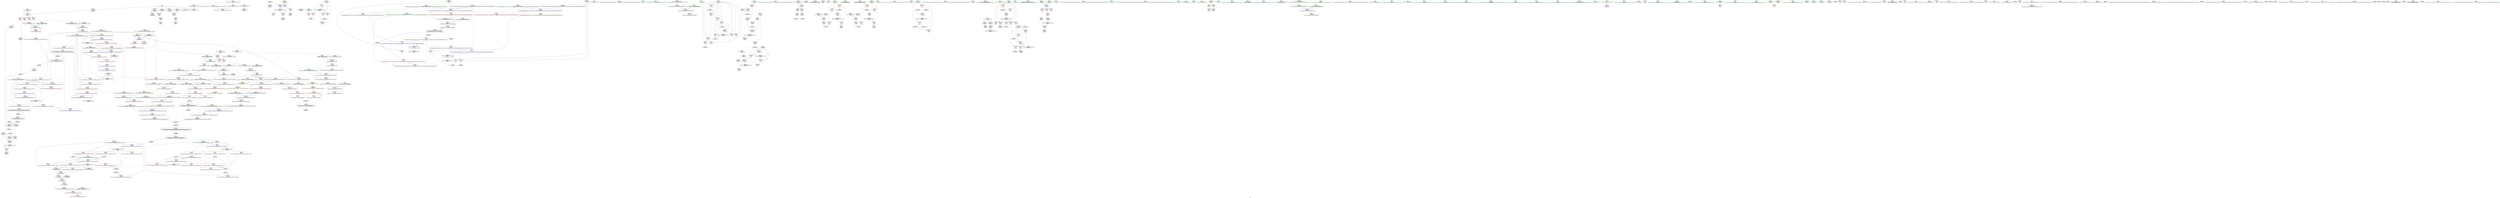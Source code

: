 digraph "SVFG" {
	label="SVFG";

	Node0x55c2bf617310 [shape=record,color=grey,label="{NodeID: 0\nNullPtr}"];
	Node0x55c2bf617310 -> Node0x55c2bf653e80[style=solid];
	Node0x55c2bf617310 -> Node0x55c2bf653f80[style=solid];
	Node0x55c2bf617310 -> Node0x55c2bf654050[style=solid];
	Node0x55c2bf617310 -> Node0x55c2bf654120[style=solid];
	Node0x55c2bf617310 -> Node0x55c2bf6541f0[style=solid];
	Node0x55c2bf617310 -> Node0x55c2bf65fa50[style=solid];
	Node0x55c2bf6726c0 [shape=record,color=grey,label="{NodeID: 609\n292 = Binary(291, 210, )\n}"];
	Node0x55c2bf6726c0 -> Node0x55c2bf655190[style=solid];
	Node0x55c2bf6726c0 -> Node0x55c2bf660ed0[style=solid];
	Node0x55c2bf65c450 [shape=record,color=red,label="{NodeID: 277\n378\<--356\n\<--t\nmain\n}"];
	Node0x55c2bf65c450 -> Node0x55c2bf6732c0[style=solid];
	Node0x55c2bf64d140 [shape=record,color=green,label="{NodeID: 111\n547\<--548\n__middle\<--__middle_field_insensitive\n_ZSt13__lower_boundIPiiN9__gnu_cxx5__ops14_Iter_less_valEET_S4_S4_RKT0_T1_\n|{|<s3>33}}"];
	Node0x55c2bf64d140 -> Node0x55c2bf65d970[style=solid];
	Node0x55c2bf64d140 -> Node0x55c2bf65da40[style=solid];
	Node0x55c2bf64d140 -> Node0x55c2bf656ac0[style=solid];
	Node0x55c2bf64d140:s3 -> Node0x55c2bf6ccd80[style=solid,color=red];
	Node0x55c2bf6cb5c0 [shape=record,color=black,label="{NodeID: 886\n517 = PHI(791, )\n}"];
	Node0x55c2bf6cb5c0 -> Node0x55c2bf65ce10[style=solid];
	Node0x55c2bf6561d0 [shape=record,color=blue,label="{NodeID: 388\n356\<--480\nt\<--inc39\nmain\n}"];
	Node0x55c2bf6561d0 -> Node0x55c2bf6915b0[style=dashed];
	Node0x55c2bf651630 [shape=record,color=red,label="{NodeID: 222\n115\<--72\n\<--st.addr\n_Z2bsPiS_ic\n}"];
	Node0x55c2bf651630 -> Node0x55c2bf6548a0[style=solid];
	Node0x55c2bf64da80 [shape=record,color=green,label="{NodeID: 56\n156\<--157\n__first.addr\<--__first.addr_field_insensitive\n_ZSt11upper_boundIPiiET_S1_S1_RKT0_\n}"];
	Node0x55c2bf64da80 -> Node0x55c2bf659ef0[style=solid];
	Node0x55c2bf64da80 -> Node0x55c2bf6602a0[style=solid];
	Node0x55c2bf65f1d0 [shape=record,color=red,label="{NodeID: 333\n745\<--724\n\<--__middle\n_ZSt13__upper_boundIPiiN9__gnu_cxx5__ops14_Val_less_iterEET_S4_S4_RKT0_T1_\n|{<s0>41}}"];
	Node0x55c2bf65f1d0:s0 -> Node0x55c2bf6c9550[style=solid,color=red];
	Node0x55c2bf654a40 [shape=record,color=black,label="{NodeID: 167\n67\<--123\n_Z2bsPiS_ic_ret\<--\n_Z2bsPiS_ic\n}"];
	Node0x55c2bf648e30 [shape=record,color=green,label="{NodeID: 1\n7\<--1\n__dso_handle\<--dummyObj\nGlob }"];
	Node0x55c2bf672840 [shape=record,color=grey,label="{NodeID: 610\n760 = Binary(758, 759, )\n}"];
	Node0x55c2bf672840 -> Node0x55c2bf6729c0[style=solid];
	Node0x55c2bf65c520 [shape=record,color=red,label="{NodeID: 278\n386\<--356\n\<--t\nmain\n}"];
	Node0x55c2bf64d210 [shape=record,color=green,label="{NodeID: 112\n555\<--556\n_ZSt8distanceIPiENSt15iterator_traitsIT_E15difference_typeES2_S2_\<--_ZSt8distanceIPiENSt15iterator_traitsIT_E15difference_typeES2_S2__field_insensitive\n}"];
	Node0x55c2bf6cb700 [shape=record,color=black,label="{NodeID: 887\n521 = PHI(791, )\n}"];
	Node0x55c2bf6cb700 -> Node0x55c2bf65cee0[style=solid];
	Node0x55c2bf6562a0 [shape=record,color=blue,label="{NodeID: 389\n502\<--500\n__a.addr\<--__a\n_ZSt4swapIxENSt9enable_ifIXsr6__and_ISt6__not_ISt15__is_tuple_likeIT_EESt21is_move_constructibleIS3_ESt18is_move_assignableIS3_EEE5valueEvE4typeERS3_SC_\n}"];
	Node0x55c2bf6562a0 -> Node0x55c2bf65ca00[style=dashed];
	Node0x55c2bf6562a0 -> Node0x55c2bf65cad0[style=dashed];
	Node0x55c2bf651700 [shape=record,color=red,label="{NodeID: 223\n92\<--74\n\<--en.addr\n_Z2bsPiS_ic\n|{<s0>3}}"];
	Node0x55c2bf651700:s0 -> Node0x55c2bf6cc540[style=solid,color=red];
	Node0x55c2bf64db50 [shape=record,color=green,label="{NodeID: 57\n158\<--159\n__last.addr\<--__last.addr_field_insensitive\n_ZSt11upper_boundIPiiET_S1_S1_RKT0_\n}"];
	Node0x55c2bf64db50 -> Node0x55c2bf659fc0[style=solid];
	Node0x55c2bf64db50 -> Node0x55c2bf660370[style=solid];
	Node0x55c2bf65f2a0 [shape=record,color=red,label="{NodeID: 334\n753\<--724\n\<--__middle\n_ZSt13__upper_boundIPiiN9__gnu_cxx5__ops14_Val_less_iterEET_S4_S4_RKT0_T1_\n}"];
	Node0x55c2bf65f2a0 -> Node0x55c2bf665d40[style=solid];
	Node0x55c2bf654b10 [shape=record,color=black,label="{NodeID: 168\n125\<--148\n_ZSt11lower_boundIPiiET_S1_S1_RKT0__ret\<--call\n_ZSt11lower_boundIPiiET_S1_S1_RKT0_\n|{<s0>3}}"];
	Node0x55c2bf654b10:s0 -> Node0x55c2bf6ca290[style=solid,color=blue];
	Node0x55c2bf648ec0 [shape=record,color=green,label="{NodeID: 2\n8\<--1\n.str\<--dummyObj\nGlob }"];
	Node0x55c2bf6729c0 [shape=record,color=grey,label="{NodeID: 611\n761 = Binary(760, 272, )\n}"];
	Node0x55c2bf6729c0 -> Node0x55c2bf665ee0[style=solid];
	Node0x55c2bf65c5f0 [shape=record,color=red,label="{NodeID: 279\n479\<--356\n\<--t\nmain\n}"];
	Node0x55c2bf65c5f0 -> Node0x55c2bf671640[style=solid];
	Node0x55c2bf651d60 [shape=record,color=green,label="{NodeID: 113\n569\<--570\n_ZSt7advanceIPilEvRT_T0_\<--_ZSt7advanceIPilEvRT_T0__field_insensitive\n}"];
	Node0x55c2bf6cb840 [shape=record,color=black,label="{NodeID: 888\n554 = PHI(598, )\n}"];
	Node0x55c2bf6cb840 -> Node0x55c2bf656920[style=solid];
	Node0x55c2bf699e60 [shape=record,color=yellow,style=double,label="{NodeID: 722\n6V_1 = ENCHI(MR_6V_0)\npts\{77 \}\nFun[_ZNK9__gnu_cxx5__ops14_Iter_less_valclIPiKiEEbT_RT0_]}"];
	Node0x55c2bf699e60 -> Node0x55c2bf65e330[style=dashed];
	Node0x55c2bf656370 [shape=record,color=blue,label="{NodeID: 390\n504\<--501\n__b.addr\<--__b\n_ZSt4swapIxENSt9enable_ifIXsr6__and_ISt6__not_ISt15__is_tuple_likeIT_EESt21is_move_constructibleIS3_ESt18is_move_assignableIS3_EEE5valueEvE4typeERS3_SC_\n}"];
	Node0x55c2bf656370 -> Node0x55c2bf65cba0[style=dashed];
	Node0x55c2bf656370 -> Node0x55c2bf65cc70[style=dashed];
	Node0x55c2bf6517d0 [shape=record,color=red,label="{NodeID: 224\n111\<--74\n\<--en.addr\n_Z2bsPiS_ic\n|{<s0>4}}"];
	Node0x55c2bf6517d0:s0 -> Node0x55c2bf6cc1e0[style=solid,color=red];
	Node0x55c2bf64dc20 [shape=record,color=green,label="{NodeID: 58\n160\<--161\n__val.addr\<--__val.addr_field_insensitive\n_ZSt11upper_boundIPiiET_S1_S1_RKT0_\n}"];
	Node0x55c2bf64dc20 -> Node0x55c2bf65a090[style=solid];
	Node0x55c2bf64dc20 -> Node0x55c2bf660440[style=solid];
	Node0x55c2bf65f370 [shape=record,color=red,label="{NodeID: 335\n784\<--775\nthis1\<--this.addr\n_ZNK9__gnu_cxx5__ops14_Val_less_iterclIKiPiEEbRT_T0_\n}"];
	Node0x55c2bf654be0 [shape=record,color=black,label="{NodeID: 169\n152\<--175\n_ZSt11upper_boundIPiiET_S1_S1_RKT0__ret\<--call\n_ZSt11upper_boundIPiiET_S1_S1_RKT0_\n|{<s0>4}}"];
	Node0x55c2bf654be0:s0 -> Node0x55c2bf6ca080[style=solid,color=blue];
	Node0x55c2bf649170 [shape=record,color=green,label="{NodeID: 3\n10\<--1\n_ZSt3cin\<--dummyObj\nGlob }"];
	Node0x55c2bf672b40 [shape=record,color=grey,label="{NodeID: 612\n397 = cmp(396, 398, )\n}"];
	Node0x55c2bf65c6c0 [shape=record,color=red,label="{NodeID: 280\n427\<--426\n\<--arrayidx14\nmain\n}"];
	Node0x55c2bf65c6c0 -> Node0x55c2bf671340[style=solid];
	Node0x55c2bf651df0 [shape=record,color=green,label="{NodeID: 114\n574\<--575\n_ZNK9__gnu_cxx5__ops14_Iter_less_valclIPiKiEEbT_RT0_\<--_ZNK9__gnu_cxx5__ops14_Iter_less_valclIPiKiEEbT_RT0__field_insensitive\n}"];
	Node0x55c2bf6cb980 [shape=record,color=black,label="{NodeID: 889\n616 = PHI(665, )\n}"];
	Node0x55c2bf6cb980 -> Node0x55c2bf655670[style=solid];
	Node0x55c2bf656440 [shape=record,color=blue,label="{NodeID: 391\n506\<--514\n__tmp\<--\n_ZSt4swapIxENSt9enable_ifIXsr6__and_ISt6__not_ISt15__is_tuple_likeIT_EESt21is_move_constructibleIS3_ESt18is_move_assignableIS3_EEE5valueEvE4typeERS3_SC_\n}"];
	Node0x55c2bf656440 -> Node0x55c2bf65ce10[style=dashed];
	Node0x55c2bf656440 -> Node0x55c2bf65cee0[style=dashed];
	Node0x55c2bf6518a0 [shape=record,color=red,label="{NodeID: 225\n86\<--78\n\<--c.addr\n_Z2bsPiS_ic\n}"];
	Node0x55c2bf6518a0 -> Node0x55c2bf6543c0[style=solid];
	Node0x55c2bf64dcf0 [shape=record,color=green,label="{NodeID: 59\n162\<--163\nagg.tmp\<--agg.tmp_field_insensitive\n_ZSt11upper_boundIPiiET_S1_S1_RKT0_\n}"];
	Node0x55c2bf65f440 [shape=record,color=red,label="{NodeID: 336\n785\<--777\n\<--__val.addr\n_ZNK9__gnu_cxx5__ops14_Val_less_iterclIKiPiEEbRT_T0_\n}"];
	Node0x55c2bf65f440 -> Node0x55c2bf65f5e0[style=solid];
	Node0x55c2bf654cb0 [shape=record,color=black,label="{NodeID: 170\n335\<--193\nmain_ret\<--\nmain\n}"];
	Node0x55c2bf649200 [shape=record,color=green,label="{NodeID: 4\n21\<--1\n.str.1\<--dummyObj\nGlob }"];
	Node0x55c2bf672cc0 [shape=record,color=grey,label="{NodeID: 613\n234 = cmp(232, 233, )\n}"];
	Node0x55c2bf65c790 [shape=record,color=red,label="{NodeID: 281\n433\<--432\n\<--arrayidx16\nmain\n}"];
	Node0x55c2bf65c790 -> Node0x55c2bf6717c0[style=solid];
	Node0x55c2bf651eb0 [shape=record,color=green,label="{NodeID: 115\n595\<--596\nretval\<--retval_field_insensitive\n_ZN9__gnu_cxx5__ops15__iter_less_valEv\n}"];
	Node0x55c2bf6cbac0 [shape=record,color=black,label="{NodeID: 890\n731 = PHI(598, )\n}"];
	Node0x55c2bf6cbac0 -> Node0x55c2bf657ca0[style=solid];
	Node0x55c2bf656510 [shape=record,color=blue,label="{NodeID: 392\n519\<--518\n\<--\n_ZSt4swapIxENSt9enable_ifIXsr6__and_ISt6__not_ISt15__is_tuple_likeIT_EESt21is_move_constructibleIS3_ESt18is_move_assignableIS3_EEE5valueEvE4typeERS3_SC_\n|{|<s1>23|<s2>23}}"];
	Node0x55c2bf656510 -> Node0x55c2bf65cee0[style=dashed];
	Node0x55c2bf656510:s1 -> Node0x55c2bf65bf70[style=dashed,color=blue];
	Node0x55c2bf656510:s2 -> Node0x55c2bf688ba0[style=dashed,color=blue];
	Node0x55c2bf651970 [shape=record,color=red,label="{NodeID: 226\n105\<--78\n\<--c.addr\n_Z2bsPiS_ic\n}"];
	Node0x55c2bf651970 -> Node0x55c2bf654700[style=solid];
	Node0x55c2bf64ddc0 [shape=record,color=green,label="{NodeID: 60\n164\<--165\nundef.agg.tmp\<--undef.agg.tmp_field_insensitive\n_ZSt11upper_boundIPiiET_S1_S1_RKT0_\n}"];
	Node0x55c2bf65f510 [shape=record,color=red,label="{NodeID: 337\n787\<--779\n\<--__it.addr\n_ZNK9__gnu_cxx5__ops14_Val_less_iterclIKiPiEEbRT_T0_\n}"];
	Node0x55c2bf65f510 -> Node0x55c2bf65f6b0[style=solid];
	Node0x55c2bf654d80 [shape=record,color=black,label="{NodeID: 171\n201\<--200\nidxprom\<--\n_Z2aiPii\n}"];
	Node0x55c2bf6492c0 [shape=record,color=green,label="{NodeID: 5\n23\<--1\n.str.2\<--dummyObj\nGlob }"];
	Node0x55c2bf672e40 [shape=record,color=grey,label="{NodeID: 614\n560 = cmp(559, 394, )\n}"];
	Node0x55c2bf65c860 [shape=record,color=red,label="{NodeID: 282\n446\<--445\n\<--arrayidx21\nmain\n}"];
	Node0x55c2bf65c860 -> Node0x55c2bf671940[style=solid];
	Node0x55c2bf651f80 [shape=record,color=green,label="{NodeID: 116\n601\<--602\n__first.addr\<--__first.addr_field_insensitive\n_ZSt8distanceIPiENSt15iterator_traitsIT_E15difference_typeES2_S2_\n|{|<s2>35}}"];
	Node0x55c2bf651f80 -> Node0x55c2bf65db10[style=solid];
	Node0x55c2bf651f80 -> Node0x55c2bf656ed0[style=solid];
	Node0x55c2bf651f80:s2 -> Node0x55c2bf6c8ea0[style=solid,color=red];
	Node0x55c2bf6cbc00 [shape=record,color=black,label="{NodeID: 891\n746 = PHI(771, )\n}"];
	Node0x55c2bf6565e0 [shape=record,color=blue,label="{NodeID: 393\n523\<--522\n\<--\n_ZSt4swapIxENSt9enable_ifIXsr6__and_ISt6__not_ISt15__is_tuple_likeIT_EESt21is_move_constructibleIS3_ESt18is_move_assignableIS3_EEE5valueEvE4typeERS3_SC_\n|{<s0>23|<s1>23}}"];
	Node0x55c2bf6565e0:s0 -> Node0x55c2bf65c110[style=dashed,color=blue];
	Node0x55c2bf6565e0:s1 -> Node0x55c2bf6890a0[style=dashed,color=blue];
	Node0x55c2bf651a40 [shape=record,color=red,label="{NodeID: 227\n123\<--80\n\<--k\n_Z2bsPiS_ic\n}"];
	Node0x55c2bf651a40 -> Node0x55c2bf654a40[style=solid];
	Node0x55c2bf64de90 [shape=record,color=green,label="{NodeID: 61\n173\<--174\n_ZN9__gnu_cxx5__ops15__val_less_iterEv\<--_ZN9__gnu_cxx5__ops15__val_less_iterEv_field_insensitive\n}"];
	Node0x55c2bf65f5e0 [shape=record,color=red,label="{NodeID: 338\n786\<--785\n\<--\n_ZNK9__gnu_cxx5__ops14_Val_less_iterclIKiPiEEbRT_T0_\n}"];
	Node0x55c2bf65f5e0 -> Node0x55c2bf673a40[style=solid];
	Node0x55c2bf654e50 [shape=record,color=black,label="{NodeID: 172\n238\<--237\nidxprom\<--\n_Z2alPii\n}"];
	Node0x55c2bf649b60 [shape=record,color=green,label="{NodeID: 6\n25\<--1\nstdin\<--dummyObj\nGlob }"];
	Node0x55c2bf672fc0 [shape=record,color=grey,label="{NodeID: 615\n463 = cmp(460, 394, )\n}"];
	Node0x55c2bf65c930 [shape=record,color=red,label="{NodeID: 283\n470\<--469\n\<--arrayidx34\nmain\n}"];
	Node0x55c2bf652050 [shape=record,color=green,label="{NodeID: 117\n603\<--604\n__last.addr\<--__last.addr_field_insensitive\n_ZSt8distanceIPiENSt15iterator_traitsIT_E15difference_typeES2_S2_\n}"];
	Node0x55c2bf652050 -> Node0x55c2bf65dbe0[style=solid];
	Node0x55c2bf652050 -> Node0x55c2bf656fa0[style=solid];
	Node0x55c2bf6cbd10 [shape=record,color=black,label="{NodeID: 892\n599 = PHI(552, 729, )\n0th arg _ZSt8distanceIPiENSt15iterator_traitsIT_E15difference_typeES2_S2_ }"];
	Node0x55c2bf6cbd10 -> Node0x55c2bf656ed0[style=solid];
	Node0x55c2bf6566b0 [shape=record,color=blue,label="{NodeID: 394\n537\<--532\n__first.addr\<--__first\n_ZSt13__lower_boundIPiiN9__gnu_cxx5__ops14_Iter_less_valEET_S4_S4_RKT0_T1_\n}"];
	Node0x55c2bf6566b0 -> Node0x55c2bf65cfb0[style=dashed];
	Node0x55c2bf6566b0 -> Node0x55c2bf687bb0[style=dashed];
	Node0x55c2bf651b10 [shape=record,color=red,label="{NodeID: 228\n142\<--129\n\<--__first.addr\n_ZSt11lower_boundIPiiET_S1_S1_RKT0_\n|{<s0>6}}"];
	Node0x55c2bf651b10:s0 -> Node0x55c2bf6c9660[style=solid,color=red];
	Node0x55c2bf64df90 [shape=record,color=green,label="{NodeID: 62\n176\<--177\n_ZSt13__upper_boundIPiiN9__gnu_cxx5__ops14_Val_less_iterEET_S4_S4_RKT0_T1_\<--_ZSt13__upper_boundIPiiN9__gnu_cxx5__ops14_Val_less_iterEET_S4_S4_RKT0_T1__field_insensitive\n}"];
	Node0x55c2bf65f6b0 [shape=record,color=red,label="{NodeID: 339\n788\<--787\n\<--\n_ZNK9__gnu_cxx5__ops14_Val_less_iterclIKiPiEEbRT_T0_\n}"];
	Node0x55c2bf65f6b0 -> Node0x55c2bf673a40[style=solid];
	Node0x55c2bf654f20 [shape=record,color=black,label="{NodeID: 173\n265\<--264\nidxprom\<--\n_Z5sievev\n}"];
	Node0x55c2bf649bf0 [shape=record,color=green,label="{NodeID: 7\n26\<--1\n.str.3\<--dummyObj\nGlob }"];
	Node0x55c2bf673140 [shape=record,color=grey,label="{NodeID: 616\n735 = cmp(734, 394, )\n}"];
	Node0x55c2bf65ca00 [shape=record,color=red,label="{NodeID: 284\n510\<--502\n\<--__a.addr\n_ZSt4swapIxENSt9enable_ifIXsr6__and_ISt6__not_ISt15__is_tuple_likeIT_EESt21is_move_constructibleIS3_ESt18is_move_assignableIS3_EEE5valueEvE4typeERS3_SC_\n|{<s0>29}}"];
	Node0x55c2bf65ca00:s0 -> Node0x55c2bf6c90e0[style=solid,color=red];
	Node0x55c2bf652120 [shape=record,color=green,label="{NodeID: 118\n605\<--606\nagg.tmp\<--agg.tmp_field_insensitive\n_ZSt8distanceIPiENSt15iterator_traitsIT_E15difference_typeES2_S2_\n}"];
	Node0x55c2bf6cbf50 [shape=record,color=black,label="{NodeID: 893\n600 = PHI(553, 730, )\n1st arg _ZSt8distanceIPiENSt15iterator_traitsIT_E15difference_typeES2_S2_ }"];
	Node0x55c2bf6cbf50 -> Node0x55c2bf656fa0[style=solid];
	Node0x55c2bf656780 [shape=record,color=blue,label="{NodeID: 395\n539\<--533\n__last.addr\<--__last\n_ZSt13__lower_boundIPiiN9__gnu_cxx5__ops14_Iter_less_valEET_S4_S4_RKT0_T1_\n}"];
	Node0x55c2bf656780 -> Node0x55c2bf65d2f0[style=dashed];
	Node0x55c2bf651be0 [shape=record,color=red,label="{NodeID: 229\n143\<--131\n\<--__last.addr\n_ZSt11lower_boundIPiiET_S1_S1_RKT0_\n|{<s0>6}}"];
	Node0x55c2bf651be0:s0 -> Node0x55c2bf6c9770[style=solid,color=red];
	Node0x55c2bf64e090 [shape=record,color=green,label="{NodeID: 63\n179\<--180\n_Z2aiPii\<--_Z2aiPii_field_insensitive\n}"];
	Node0x55c2bf65f780 [shape=record,color=red,label="{NodeID: 340\n796\<--793\n\<--__t.addr\n_ZSt4moveIRxEONSt16remove_referenceIT_E4typeEOS2_\n}"];
	Node0x55c2bf65f780 -> Node0x55c2bf655c20[style=solid];
	Node0x55c2bf654ff0 [shape=record,color=black,label="{NodeID: 174\n285\<--284\nidxprom1\<--\n_Z5sievev\n}"];
	Node0x55c2bf649c80 [shape=record,color=green,label="{NodeID: 8\n28\<--1\n.str.4\<--dummyObj\nGlob }"];
	Node0x55c2bf6732c0 [shape=record,color=grey,label="{NodeID: 617\n380 = cmp(378, 379, )\n}"];
	Node0x55c2bf65cad0 [shape=record,color=red,label="{NodeID: 285\n519\<--502\n\<--__a.addr\n_ZSt4swapIxENSt9enable_ifIXsr6__and_ISt6__not_ISt15__is_tuple_likeIT_EESt21is_move_constructibleIS3_ESt18is_move_assignableIS3_EEE5valueEvE4typeERS3_SC_\n}"];
	Node0x55c2bf65cad0 -> Node0x55c2bf656510[style=solid];
	Node0x55c2bf6521f0 [shape=record,color=green,label="{NodeID: 119\n607\<--608\nundef.agg.tmp\<--undef.agg.tmp_field_insensitive\n_ZSt8distanceIPiENSt15iterator_traitsIT_E15difference_typeES2_S2_\n}"];
	Node0x55c2bf6cc0d0 [shape=record,color=black,label="{NodeID: 894\n153 = PHI(110, )\n0th arg _ZSt11upper_boundIPiiET_S1_S1_RKT0_ }"];
	Node0x55c2bf6cc0d0 -> Node0x55c2bf6602a0[style=solid];
	Node0x55c2bf656850 [shape=record,color=blue,label="{NodeID: 396\n541\<--534\n__val.addr\<--__val\n_ZSt13__lower_boundIPiiN9__gnu_cxx5__ops14_Iter_less_valEET_S4_S4_RKT0_T1_\n}"];
	Node0x55c2bf656850 -> Node0x55c2bf65d3c0[style=dashed];
	Node0x55c2bf651cb0 [shape=record,color=red,label="{NodeID: 230\n144\<--133\n\<--__val.addr\n_ZSt11lower_boundIPiiET_S1_S1_RKT0_\n|{<s0>6}}"];
	Node0x55c2bf651cb0:s0 -> Node0x55c2bf6c9880[style=solid,color=red];
	Node0x55c2bf64e190 [shape=record,color=green,label="{NodeID: 64\n184\<--185\np.addr\<--p.addr_field_insensitive\n_Z2aiPii\n}"];
	Node0x55c2bf64e190 -> Node0x55c2bf65a160[style=solid];
	Node0x55c2bf64e190 -> Node0x55c2bf660510[style=solid];
	Node0x55c2bf65f850 [shape=record,color=blue,label="{NodeID: 341\n802\<--39\nllvm.global_ctors_0\<--\nGlob }"];
	Node0x55c2bf6550c0 [shape=record,color=black,label="{NodeID: 175\n288\<--287\ntobool\<--\n_Z5sievev\n}"];
	Node0x55c2bf649d40 [shape=record,color=green,label="{NodeID: 9\n30\<--1\nstdout\<--dummyObj\nGlob }"];
	Node0x55c2bf673440 [shape=record,color=grey,label="{NodeID: 618\n197 = cmp(195, 196, )\n}"];
	Node0x55c2bf65cba0 [shape=record,color=red,label="{NodeID: 286\n516\<--504\n\<--__b.addr\n_ZSt4swapIxENSt9enable_ifIXsr6__and_ISt6__not_ISt15__is_tuple_likeIT_EESt21is_move_constructibleIS3_ESt18is_move_assignableIS3_EEE5valueEvE4typeERS3_SC_\n|{<s0>30}}"];
	Node0x55c2bf65cba0:s0 -> Node0x55c2bf6c90e0[style=solid,color=red];
	Node0x55c2bf6522c0 [shape=record,color=green,label="{NodeID: 120\n614\<--615\n_ZSt19__iterator_categoryIPiENSt15iterator_traitsIT_E17iterator_categoryERKS2_\<--_ZSt19__iterator_categoryIPiENSt15iterator_traitsIT_E17iterator_categoryERKS2__field_insensitive\n}"];
	Node0x55c2bf6cc1e0 [shape=record,color=black,label="{NodeID: 895\n154 = PHI(111, )\n1st arg _ZSt11upper_boundIPiiET_S1_S1_RKT0_ }"];
	Node0x55c2bf6cc1e0 -> Node0x55c2bf660370[style=solid];
	Node0x55c2bf656920 [shape=record,color=blue,label="{NodeID: 397\n543\<--554\n__len\<--call\n_ZSt13__lower_boundIPiiN9__gnu_cxx5__ops14_Iter_less_valEET_S4_S4_RKT0_T1_\n}"];
	Node0x55c2bf656920 -> Node0x55c2bf687ca0[style=dashed];
	Node0x55c2bf659ef0 [shape=record,color=red,label="{NodeID: 231\n169\<--156\n\<--__first.addr\n_ZSt11upper_boundIPiiET_S1_S1_RKT0_\n|{<s0>8}}"];
	Node0x55c2bf659ef0:s0 -> Node0x55c2bf6cc960[style=solid,color=red];
	Node0x55c2bf64e260 [shape=record,color=green,label="{NodeID: 65\n186\<--187\nl.addr\<--l.addr_field_insensitive\n_Z2aiPii\n}"];
	Node0x55c2bf64e260 -> Node0x55c2bf65a230[style=solid];
	Node0x55c2bf64e260 -> Node0x55c2bf6605e0[style=solid];
	Node0x55c2bf6a6ac0 [shape=record,color=yellow,style=double,label="{NodeID: 840\n118V_2 = CSCHI(MR_118V_1)\npts\{548 725 \}\nCS[]|{<s0>33|<s1>33|<s2>33|<s3>40|<s4>40|<s5>40}}"];
	Node0x55c2bf6a6ac0:s0 -> Node0x55c2bf65d970[style=dashed,color=blue];
	Node0x55c2bf6a6ac0:s1 -> Node0x55c2bf65da40[style=dashed,color=blue];
	Node0x55c2bf6a6ac0:s2 -> Node0x55c2bf6886a0[style=dashed,color=blue];
	Node0x55c2bf6a6ac0:s3 -> Node0x55c2bf65f1d0[style=dashed,color=blue];
	Node0x55c2bf6a6ac0:s4 -> Node0x55c2bf65f2a0[style=dashed,color=blue];
	Node0x55c2bf6a6ac0:s5 -> Node0x55c2bf6933b0[style=dashed,color=blue];
	Node0x55c2bf65f950 [shape=record,color=blue,label="{NodeID: 342\n803\<--40\nllvm.global_ctors_1\<--_GLOBAL__sub_I_fahimzubayer18_1_0.cpp\nGlob }"];
	Node0x55c2bf655190 [shape=record,color=black,label="{NodeID: 176\n294\<--292\nidxprom3\<--inc\n_Z5sievev\n}"];
	Node0x55c2bf649e40 [shape=record,color=green,label="{NodeID: 10\n31\<--1\n_ZSt4cout\<--dummyObj\nGlob }"];
	Node0x55c2bf6735c0 [shape=record,color=grey,label="{NodeID: 619\n88 = cmp(87, 89, )\n}"];
	Node0x55c2bf65cc70 [shape=record,color=red,label="{NodeID: 287\n523\<--504\n\<--__b.addr\n_ZSt4swapIxENSt9enable_ifIXsr6__and_ISt6__not_ISt15__is_tuple_likeIT_EESt21is_move_constructibleIS3_ESt18is_move_assignableIS3_EEE5valueEvE4typeERS3_SC_\n}"];
	Node0x55c2bf65cc70 -> Node0x55c2bf6565e0[style=solid];
	Node0x55c2bf6523c0 [shape=record,color=green,label="{NodeID: 121\n617\<--618\n_ZSt10__distanceIPiENSt15iterator_traitsIT_E15difference_typeES2_S2_St26random_access_iterator_tag\<--_ZSt10__distanceIPiENSt15iterator_traitsIT_E15difference_typeES2_S2_St26random_access_iterator_tag_field_insensitive\n}"];
	Node0x55c2bf6cc2f0 [shape=record,color=black,label="{NodeID: 896\n155 = PHI(76, )\n2nd arg _ZSt11upper_boundIPiiET_S1_S1_RKT0_ }"];
	Node0x55c2bf6cc2f0 -> Node0x55c2bf660440[style=solid];
	Node0x55c2bf6569f0 [shape=record,color=blue,label="{NodeID: 398\n545\<--563\n__half\<--shr\n_ZSt13__lower_boundIPiiN9__gnu_cxx5__ops14_Iter_less_valEET_S4_S4_RKT0_T1_\n}"];
	Node0x55c2bf6569f0 -> Node0x55c2bf65d700[style=dashed];
	Node0x55c2bf6569f0 -> Node0x55c2bf65d7d0[style=dashed];
	Node0x55c2bf6569f0 -> Node0x55c2bf65d8a0[style=dashed];
	Node0x55c2bf6569f0 -> Node0x55c2bf6881a0[style=dashed];
	Node0x55c2bf659fc0 [shape=record,color=red,label="{NodeID: 232\n170\<--158\n\<--__last.addr\n_ZSt11upper_boundIPiiET_S1_S1_RKT0_\n|{<s0>8}}"];
	Node0x55c2bf659fc0:s0 -> Node0x55c2bf6ccb00[style=solid,color=red];
	Node0x55c2bf64e330 [shape=record,color=green,label="{NodeID: 66\n188\<--189\na\<--a_field_insensitive\n_Z2aiPii\n}"];
	Node0x55c2bf64e330 -> Node0x55c2bf65a300[style=solid];
	Node0x55c2bf64e330 -> Node0x55c2bf65a3d0[style=solid];
	Node0x55c2bf64e330 -> Node0x55c2bf65a4a0[style=solid];
	Node0x55c2bf64e330 -> Node0x55c2bf6606b0[style=solid];
	Node0x55c2bf64e330 -> Node0x55c2bf660780[style=solid];
	Node0x55c2bf65fa50 [shape=record,color=blue, style = dotted,label="{NodeID: 343\n804\<--3\nllvm.global_ctors_2\<--dummyVal\nGlob }"];
	Node0x55c2bf655260 [shape=record,color=black,label="{NodeID: 177\n306\<--305\nidxprom8\<--\n_Z5sievev\n}"];
	Node0x55c2bf649f40 [shape=record,color=green,label="{NodeID: 11\n32\<--1\n.str.5\<--dummyObj\nGlob }"];
	Node0x55c2bf673740 [shape=record,color=grey,label="{NodeID: 620\n441 = cmp(440, 398, )\n}"];
	Node0x55c2bf65cd40 [shape=record,color=red,label="{NodeID: 288\n514\<--511\n\<--call\n_ZSt4swapIxENSt9enable_ifIXsr6__and_ISt6__not_ISt15__is_tuple_likeIT_EESt21is_move_constructibleIS3_ESt18is_move_assignableIS3_EEE5valueEvE4typeERS3_SC_\n}"];
	Node0x55c2bf65cd40 -> Node0x55c2bf656440[style=solid];
	Node0x55c2bf6524c0 [shape=record,color=green,label="{NodeID: 122\n623\<--624\n__i.addr\<--__i.addr_field_insensitive\n_ZSt7advanceIPilEvRT_T0_\n}"];
	Node0x55c2bf6524c0 -> Node0x55c2bf65dcb0[style=solid];
	Node0x55c2bf6524c0 -> Node0x55c2bf65dd80[style=solid];
	Node0x55c2bf6524c0 -> Node0x55c2bf657070[style=solid];
	Node0x55c2bf6cc400 [shape=record,color=black,label="{NodeID: 897\n126 = PHI(91, )\n0th arg _ZSt11lower_boundIPiiET_S1_S1_RKT0_ }"];
	Node0x55c2bf6cc400 -> Node0x55c2bf660030[style=solid];
	Node0x55c2bf656ac0 [shape=record,color=blue,label="{NodeID: 399\n547\<--565\n__middle\<--\n_ZSt13__lower_boundIPiiN9__gnu_cxx5__ops14_Iter_less_valEET_S4_S4_RKT0_T1_\n|{<s0>33}}"];
	Node0x55c2bf656ac0:s0 -> Node0x55c2bf698ef0[style=dashed,color=red];
	Node0x55c2bf65a090 [shape=record,color=red,label="{NodeID: 233\n171\<--160\n\<--__val.addr\n_ZSt11upper_boundIPiiET_S1_S1_RKT0_\n|{<s0>8}}"];
	Node0x55c2bf65a090:s0 -> Node0x55c2bf6ccc40[style=solid,color=red];
	Node0x55c2bf64e400 [shape=record,color=green,label="{NodeID: 67\n205\<--206\nscanf\<--scanf_field_insensitive\n}"];
	Node0x55c2bf65fb50 [shape=record,color=blue,label="{NodeID: 344\n72\<--68\nst.addr\<--st\n_Z2bsPiS_ic\n}"];
	Node0x55c2bf65fb50 -> Node0x55c2bf6513c0[style=dashed];
	Node0x55c2bf65fb50 -> Node0x55c2bf651490[style=dashed];
	Node0x55c2bf65fb50 -> Node0x55c2bf651560[style=dashed];
	Node0x55c2bf65fb50 -> Node0x55c2bf651630[style=dashed];
	Node0x55c2bf655330 [shape=record,color=black,label="{NodeID: 178\n254\<--326\n_Z5sievev_ret\<--\n_Z5sievev\n}"];
	Node0x55c2bf64a040 [shape=record,color=green,label="{NodeID: 12\n34\<--1\n.str.6\<--dummyObj\nGlob }"];
	Node0x55c2bf6738c0 [shape=record,color=grey,label="{NodeID: 621\n663 = cmp(660, 662, )\n}"];
	Node0x55c2bf6738c0 -> Node0x55c2bf655740[style=solid];
	Node0x55c2bf65ce10 [shape=record,color=red,label="{NodeID: 289\n518\<--517\n\<--call1\n_ZSt4swapIxENSt9enable_ifIXsr6__and_ISt6__not_ISt15__is_tuple_likeIT_EESt21is_move_constructibleIS3_ESt18is_move_assignableIS3_EEE5valueEvE4typeERS3_SC_\n}"];
	Node0x55c2bf65ce10 -> Node0x55c2bf656510[style=solid];
	Node0x55c2bf652590 [shape=record,color=green,label="{NodeID: 123\n625\<--626\n__n.addr\<--__n.addr_field_insensitive\n_ZSt7advanceIPilEvRT_T0_\n}"];
	Node0x55c2bf652590 -> Node0x55c2bf65de50[style=solid];
	Node0x55c2bf652590 -> Node0x55c2bf657140[style=solid];
	Node0x55c2bf6cc540 [shape=record,color=black,label="{NodeID: 898\n127 = PHI(92, )\n1st arg _ZSt11lower_boundIPiiET_S1_S1_RKT0_ }"];
	Node0x55c2bf6cc540 -> Node0x55c2bf660100[style=solid];
	Node0x55c2bf656b90 [shape=record,color=blue,label="{NodeID: 400\n537\<--577\n__first.addr\<--\n_ZSt13__lower_boundIPiiN9__gnu_cxx5__ops14_Iter_less_valEET_S4_S4_RKT0_T1_\n}"];
	Node0x55c2bf656b90 -> Node0x55c2bf65d150[style=dashed];
	Node0x55c2bf656b90 -> Node0x55c2bf656c60[style=dashed];
	Node0x55c2bf65a160 [shape=record,color=red,label="{NodeID: 234\n199\<--184\n\<--p.addr\n_Z2aiPii\n}"];
	Node0x55c2bf65a160 -> Node0x55c2bf650e10[style=solid];
	Node0x55c2bf64e500 [shape=record,color=green,label="{NodeID: 68\n217\<--218\n_Z2alPii\<--_Z2alPii_field_insensitive\n}"];
	Node0x55c2bf697550 [shape=record,color=yellow,style=double,label="{NodeID: 677\n6V_1 = ENCHI(MR_6V_0)\npts\{77 \}\nFun[_ZSt11upper_boundIPiiET_S1_S1_RKT0_]|{<s0>8}}"];
	Node0x55c2bf697550:s0 -> Node0x55c2bf698140[style=dashed,color=red];
	Node0x55c2bf65fc20 [shape=record,color=blue,label="{NodeID: 345\n74\<--69\nen.addr\<--en\n_Z2bsPiS_ic\n}"];
	Node0x55c2bf65fc20 -> Node0x55c2bf651700[style=dashed];
	Node0x55c2bf65fc20 -> Node0x55c2bf6517d0[style=dashed];
	Node0x55c2bf655400 [shape=record,color=black,label="{NodeID: 179\n362\<--359\ncall\<--\nmain\n}"];
	Node0x55c2bf64a140 [shape=record,color=green,label="{NodeID: 13\n36\<--1\n.str.7\<--dummyObj\nGlob }"];
	Node0x55c2bf673a40 [shape=record,color=grey,label="{NodeID: 622\n789 = cmp(786, 788, )\n}"];
	Node0x55c2bf673a40 -> Node0x55c2bf655b50[style=solid];
	Node0x55c2bf65cee0 [shape=record,color=red,label="{NodeID: 290\n522\<--521\n\<--call2\n_ZSt4swapIxENSt9enable_ifIXsr6__and_ISt6__not_ISt15__is_tuple_likeIT_EESt21is_move_constructibleIS3_ESt18is_move_assignableIS3_EEE5valueEvE4typeERS3_SC_\n}"];
	Node0x55c2bf65cee0 -> Node0x55c2bf6565e0[style=solid];
	Node0x55c2bf652660 [shape=record,color=green,label="{NodeID: 124\n627\<--628\n__d\<--__d_field_insensitive\n_ZSt7advanceIPilEvRT_T0_\n}"];
	Node0x55c2bf652660 -> Node0x55c2bf65df20[style=solid];
	Node0x55c2bf652660 -> Node0x55c2bf657210[style=solid];
	Node0x55c2bf6cc680 [shape=record,color=black,label="{NodeID: 899\n128 = PHI(76, )\n2nd arg _ZSt11lower_boundIPiiET_S1_S1_RKT0_ }"];
	Node0x55c2bf6cc680 -> Node0x55c2bf6601d0[style=solid];
	Node0x55c2bf656c60 [shape=record,color=blue,label="{NodeID: 401\n537\<--580\n__first.addr\<--incdec.ptr\n_ZSt13__lower_boundIPiiN9__gnu_cxx5__ops14_Iter_less_valEET_S4_S4_RKT0_T1_\n}"];
	Node0x55c2bf656c60 -> Node0x55c2bf687bb0[style=dashed];
	Node0x55c2bf65a230 [shape=record,color=red,label="{NodeID: 235\n196\<--186\n\<--l.addr\n_Z2aiPii\n}"];
	Node0x55c2bf65a230 -> Node0x55c2bf673440[style=solid];
	Node0x55c2bf64e600 [shape=record,color=green,label="{NodeID: 69\n222\<--223\np.addr\<--p.addr_field_insensitive\n_Z2alPii\n}"];
	Node0x55c2bf64e600 -> Node0x55c2bf65a570[style=solid];
	Node0x55c2bf64e600 -> Node0x55c2bf660850[style=solid];
	Node0x55c2bf65fcf0 [shape=record,color=blue,label="{NodeID: 346\n76\<--70\nval.addr\<--val\n_Z2bsPiS_ic\n|{<s0>3|<s1>4}}"];
	Node0x55c2bf65fcf0:s0 -> Node0x55c2bf697900[style=dashed,color=red];
	Node0x55c2bf65fcf0:s1 -> Node0x55c2bf697550[style=dashed,color=red];
	Node0x55c2bf6554d0 [shape=record,color=black,label="{NodeID: 180\n368\<--365\ncall1\<--\nmain\n}"];
	Node0x55c2bf64a240 [shape=record,color=green,label="{NodeID: 14\n39\<--1\n\<--dummyObj\nCan only get source location for instruction, argument, global var or function.}"];
	Node0x55c2bf673bc0 [shape=record,color=grey,label="{NodeID: 623\n280 = cmp(279, 281, )\n}"];
	Node0x55c2bf65cfb0 [shape=record,color=red,label="{NodeID: 291\n552\<--537\n\<--__first.addr\n_ZSt13__lower_boundIPiiN9__gnu_cxx5__ops14_Iter_less_valEET_S4_S4_RKT0_T1_\n|{<s0>32}}"];
	Node0x55c2bf65cfb0:s0 -> Node0x55c2bf6cbd10[style=solid,color=red];
	Node0x55c2bf652730 [shape=record,color=green,label="{NodeID: 125\n629\<--630\nagg.tmp\<--agg.tmp_field_insensitive\n_ZSt7advanceIPilEvRT_T0_\n}"];
	Node0x55c2bf6cc7c0 [shape=record,color=black,label="{NodeID: 900\n70 = PHI()\n2nd arg _Z2bsPiS_ic }"];
	Node0x55c2bf6cc7c0 -> Node0x55c2bf65fcf0[style=solid];
	Node0x55c2bf656d30 [shape=record,color=blue,label="{NodeID: 402\n543\<--585\n__len\<--sub2\n_ZSt13__lower_boundIPiiN9__gnu_cxx5__ops14_Iter_less_valEET_S4_S4_RKT0_T1_\n}"];
	Node0x55c2bf656d30 -> Node0x55c2bf687ca0[style=dashed];
	Node0x55c2bf65a300 [shape=record,color=red,label="{NodeID: 236\n195\<--188\n\<--a\n_Z2aiPii\n}"];
	Node0x55c2bf65a300 -> Node0x55c2bf673440[style=solid];
	Node0x55c2bf64e6d0 [shape=record,color=green,label="{NodeID: 70\n224\<--225\nl.addr\<--l.addr_field_insensitive\n_Z2alPii\n}"];
	Node0x55c2bf64e6d0 -> Node0x55c2bf65a640[style=solid];
	Node0x55c2bf64e6d0 -> Node0x55c2bf660920[style=solid];
	Node0x55c2bef9dd90 [shape=record,color=black,label="{NodeID: 845\n183 = PHI()\n1st arg _Z2aiPii }"];
	Node0x55c2bef9dd90 -> Node0x55c2bf6605e0[style=solid];
	Node0x55c2bf65fdc0 [shape=record,color=blue,label="{NodeID: 347\n78\<--71\nc.addr\<--c\n_Z2bsPiS_ic\n}"];
	Node0x55c2bf65fdc0 -> Node0x55c2bf6518a0[style=dashed];
	Node0x55c2bf65fdc0 -> Node0x55c2bf651970[style=dashed];
	Node0x55c2bf6555a0 [shape=record,color=black,label="{NodeID: 181\n531\<--592\n_ZSt13__lower_boundIPiiN9__gnu_cxx5__ops14_Iter_less_valEET_S4_S4_RKT0_T1__ret\<--\n_ZSt13__lower_boundIPiiN9__gnu_cxx5__ops14_Iter_less_valEET_S4_S4_RKT0_T1_\n|{<s0>6}}"];
	Node0x55c2bf6555a0:s0 -> Node0x55c2bf6ca400[style=solid,color=blue];
	Node0x55c2bf64a340 [shape=record,color=green,label="{NodeID: 15\n89\<--1\n\<--dummyObj\nCan only get source location for instruction, argument, global var or function.}"];
	Node0x55c2bf673d40 [shape=record,color=grey,label="{NodeID: 624\n107 = cmp(106, 108, )\n}"];
	Node0x55c2bf65d080 [shape=record,color=red,label="{NodeID: 292\n565\<--537\n\<--__first.addr\n_ZSt13__lower_boundIPiiN9__gnu_cxx5__ops14_Iter_less_valEET_S4_S4_RKT0_T1_\n}"];
	Node0x55c2bf65d080 -> Node0x55c2bf656ac0[style=solid];
	Node0x55c2bf652800 [shape=record,color=green,label="{NodeID: 126\n631\<--632\nundef.agg.tmp\<--undef.agg.tmp_field_insensitive\n_ZSt7advanceIPilEvRT_T0_\n}"];
	Node0x55c2bf6cc890 [shape=record,color=black,label="{NodeID: 901\n71 = PHI()\n3rd arg _Z2bsPiS_ic }"];
	Node0x55c2bf6cc890 -> Node0x55c2bf65fdc0[style=solid];
	Node0x55c2bf656e00 [shape=record,color=blue,label="{NodeID: 403\n543\<--588\n__len\<--\n_ZSt13__lower_boundIPiiN9__gnu_cxx5__ops14_Iter_less_valEET_S4_S4_RKT0_T1_\n}"];
	Node0x55c2bf656e00 -> Node0x55c2bf687ca0[style=dashed];
	Node0x55c2bf65a3d0 [shape=record,color=red,label="{NodeID: 237\n200\<--188\n\<--a\n_Z2aiPii\n}"];
	Node0x55c2bf65a3d0 -> Node0x55c2bf654d80[style=solid];
	Node0x55c2bf64e7a0 [shape=record,color=green,label="{NodeID: 71\n226\<--227\na\<--a_field_insensitive\n_Z2alPii\n}"];
	Node0x55c2bf64e7a0 -> Node0x55c2bf65a710[style=solid];
	Node0x55c2bf64e7a0 -> Node0x55c2bf65a7e0[style=solid];
	Node0x55c2bf64e7a0 -> Node0x55c2bf65a8b0[style=solid];
	Node0x55c2bf64e7a0 -> Node0x55c2bf6609f0[style=solid];
	Node0x55c2bf64e7a0 -> Node0x55c2bf660ac0[style=solid];
	Node0x55c2bf6c4130 [shape=record,color=black,label="{NodeID: 846\n646 = PHI(535, )\n0th arg _ZNK9__gnu_cxx5__ops14_Iter_less_valclIPiKiEEbT_RT0_ }"];
	Node0x55c2bf6c4130 -> Node0x55c2bf6572e0[style=solid];
	Node0x55c2bf65fe90 [shape=record,color=blue,label="{NodeID: 348\n80\<--102\nk\<--conv1\n_Z2bsPiS_ic\n}"];
	Node0x55c2bf65fe90 -> Node0x55c2bf65ff60[style=dashed];
	Node0x55c2bf65fe90 -> Node0x55c2bf68edb0[style=dashed];
	Node0x55c2bf655670 [shape=record,color=black,label="{NodeID: 182\n598\<--616\n_ZSt8distanceIPiENSt15iterator_traitsIT_E15difference_typeES2_S2__ret\<--call\n_ZSt8distanceIPiENSt15iterator_traitsIT_E15difference_typeES2_S2_\n|{<s0>32|<s1>39}}"];
	Node0x55c2bf655670:s0 -> Node0x55c2bf6cb840[style=solid,color=blue];
	Node0x55c2bf655670:s1 -> Node0x55c2bf6cbac0[style=solid,color=blue];
	Node0x55c2bf64a440 [shape=record,color=green,label="{NodeID: 16\n101\<--1\n\<--dummyObj\nCan only get source location for instruction, argument, global var or function.}"];
	Node0x55c2bf673ec0 [shape=record,color=grey,label="{NodeID: 625\n302 = cmp(301, 281, )\n}"];
	Node0x55c2bf65d150 [shape=record,color=red,label="{NodeID: 293\n579\<--537\n\<--__first.addr\n_ZSt13__lower_boundIPiiN9__gnu_cxx5__ops14_Iter_less_valEET_S4_S4_RKT0_T1_\n}"];
	Node0x55c2bf65d150 -> Node0x55c2bf650c70[style=solid];
	Node0x55c2bf6528d0 [shape=record,color=green,label="{NodeID: 127\n642\<--643\n_ZSt9__advanceIPilEvRT_T0_St26random_access_iterator_tag\<--_ZSt9__advanceIPilEvRT_T0_St26random_access_iterator_tag_field_insensitive\n}"];
	Node0x55c2bf6cc960 [shape=record,color=black,label="{NodeID: 902\n709 = PHI(169, )\n0th arg _ZSt13__upper_boundIPiiN9__gnu_cxx5__ops14_Val_less_iterEET_S4_S4_RKT0_T1_ }"];
	Node0x55c2bf6cc960 -> Node0x55c2bf657a30[style=solid];
	Node0x55c2bf656ed0 [shape=record,color=blue,label="{NodeID: 404\n601\<--599\n__first.addr\<--__first\n_ZSt8distanceIPiENSt15iterator_traitsIT_E15difference_typeES2_S2_\n}"];
	Node0x55c2bf656ed0 -> Node0x55c2bf65db10[style=dashed];
	Node0x55c2bf65a4a0 [shape=record,color=red,label="{NodeID: 238\n208\<--188\n\<--a\n_Z2aiPii\n}"];
	Node0x55c2bf65a4a0 -> Node0x55c2bf6714c0[style=solid];
	Node0x55c2bf64e870 [shape=record,color=green,label="{NodeID: 72\n241\<--242\n_ZNSirsERi\<--_ZNSirsERi_field_insensitive\n}"];
	Node0x55c2bf6c8410 [shape=record,color=black,label="{NodeID: 847\n647 = PHI(571, )\n1st arg _ZNK9__gnu_cxx5__ops14_Iter_less_valclIPiKiEEbT_RT0_ }"];
	Node0x55c2bf6c8410 -> Node0x55c2bf6573b0[style=solid];
	Node0x55c2bf697900 [shape=record,color=yellow,style=double,label="{NodeID: 681\n6V_1 = ENCHI(MR_6V_0)\npts\{77 \}\nFun[_ZSt11lower_boundIPiiET_S1_S1_RKT0_]|{<s0>6}}"];
	Node0x55c2bf697900:s0 -> Node0x55c2bf68ac50[style=dashed,color=red];
	Node0x55c2bf65ff60 [shape=record,color=blue,label="{NodeID: 349\n80\<--120\nk\<--conv10\n_Z2bsPiS_ic\n}"];
	Node0x55c2bf65ff60 -> Node0x55c2bf68edb0[style=dashed];
	Node0x55c2bf655740 [shape=record,color=black,label="{NodeID: 183\n645\<--663\n_ZNK9__gnu_cxx5__ops14_Iter_less_valclIPiKiEEbT_RT0__ret\<--cmp\n_ZNK9__gnu_cxx5__ops14_Iter_less_valclIPiKiEEbT_RT0_\n|{<s0>34}}"];
	Node0x55c2bf655740:s0 -> Node0x55c2bf6ca610[style=solid,color=blue];
	Node0x55c2bf64a540 [shape=record,color=green,label="{NodeID: 17\n108\<--1\n\<--dummyObj\nCan only get source location for instruction, argument, global var or function.}"];
	Node0x55c2bf674040 [shape=record,color=grey,label="{NodeID: 626\n413 = cmp(409, 394, )\n}"];
	Node0x55c2bf65d220 [shape=record,color=red,label="{NodeID: 294\n592\<--537\n\<--__first.addr\n_ZSt13__lower_boundIPiiN9__gnu_cxx5__ops14_Iter_less_valEET_S4_S4_RKT0_T1_\n}"];
	Node0x55c2bf65d220 -> Node0x55c2bf6555a0[style=solid];
	Node0x55c2bf6529d0 [shape=record,color=green,label="{NodeID: 128\n649\<--650\nthis.addr\<--this.addr_field_insensitive\n_ZNK9__gnu_cxx5__ops14_Iter_less_valclIPiKiEEbT_RT0_\n}"];
	Node0x55c2bf6529d0 -> Node0x55c2bf65dff0[style=solid];
	Node0x55c2bf6529d0 -> Node0x55c2bf6572e0[style=solid];
	Node0x55c2bf6ccb00 [shape=record,color=black,label="{NodeID: 903\n710 = PHI(170, )\n1st arg _ZSt13__upper_boundIPiiN9__gnu_cxx5__ops14_Val_less_iterEET_S4_S4_RKT0_T1_ }"];
	Node0x55c2bf6ccb00 -> Node0x55c2bf657b00[style=solid];
	Node0x55c2bf656fa0 [shape=record,color=blue,label="{NodeID: 405\n603\<--600\n__last.addr\<--__last\n_ZSt8distanceIPiENSt15iterator_traitsIT_E15difference_typeES2_S2_\n}"];
	Node0x55c2bf656fa0 -> Node0x55c2bf65dbe0[style=dashed];
	Node0x55c2bf65a570 [shape=record,color=red,label="{NodeID: 239\n236\<--222\n\<--p.addr\n_Z2alPii\n}"];
	Node0x55c2bf65a570 -> Node0x55c2bf650ee0[style=solid];
	Node0x55c2bf64e970 [shape=record,color=green,label="{NodeID: 73\n252\<--253\n_Z5sievev\<--_Z5sievev_field_insensitive\n}"];
	Node0x55c2bf6c8510 [shape=record,color=black,label="{NodeID: 848\n648 = PHI(572, )\n2nd arg _ZNK9__gnu_cxx5__ops14_Iter_less_valclIPiKiEEbT_RT0_ }"];
	Node0x55c2bf6c8510 -> Node0x55c2bf657480[style=solid];
	Node0x55c2bf660030 [shape=record,color=blue,label="{NodeID: 350\n129\<--126\n__first.addr\<--__first\n_ZSt11lower_boundIPiiET_S1_S1_RKT0_\n}"];
	Node0x55c2bf660030 -> Node0x55c2bf651b10[style=dashed];
	Node0x55c2bf655810 [shape=record,color=black,label="{NodeID: 184\n678\<--676\nsub.ptr.lhs.cast\<--\n_ZSt10__distanceIPiENSt15iterator_traitsIT_E15difference_typeES2_S2_St26random_access_iterator_tag\n}"];
	Node0x55c2bf655810 -> Node0x55c2bf670ec0[style=solid];
	Node0x55c2bf64a640 [shape=record,color=green,label="{NodeID: 18\n193\<--1\n\<--dummyObj\nCan only get source location for instruction, argument, global var or function.}"];
	Node0x55c2bf6741c0 [shape=record,color=grey,label="{NodeID: 627\n419 = cmp(417, 418, )\n}"];
	Node0x55c2bf65d2f0 [shape=record,color=red,label="{NodeID: 295\n553\<--539\n\<--__last.addr\n_ZSt13__lower_boundIPiiN9__gnu_cxx5__ops14_Iter_less_valEET_S4_S4_RKT0_T1_\n|{<s0>32}}"];
	Node0x55c2bf65d2f0:s0 -> Node0x55c2bf6cbf50[style=solid,color=red];
	Node0x55c2bf652aa0 [shape=record,color=green,label="{NodeID: 129\n651\<--652\n__it.addr\<--__it.addr_field_insensitive\n_ZNK9__gnu_cxx5__ops14_Iter_less_valclIPiKiEEbT_RT0_\n}"];
	Node0x55c2bf652aa0 -> Node0x55c2bf65e0c0[style=solid];
	Node0x55c2bf652aa0 -> Node0x55c2bf6573b0[style=solid];
	Node0x55c2bf6ccc40 [shape=record,color=black,label="{NodeID: 904\n711 = PHI(171, )\n2nd arg _ZSt13__upper_boundIPiiN9__gnu_cxx5__ops14_Val_less_iterEET_S4_S4_RKT0_T1_ }"];
	Node0x55c2bf6ccc40 -> Node0x55c2bf657bd0[style=solid];
	Node0x55c2bf657070 [shape=record,color=blue,label="{NodeID: 406\n623\<--621\n__i.addr\<--__i\n_ZSt7advanceIPilEvRT_T0_\n}"];
	Node0x55c2bf657070 -> Node0x55c2bf65dcb0[style=dashed];
	Node0x55c2bf657070 -> Node0x55c2bf65dd80[style=dashed];
	Node0x55c2bf65a640 [shape=record,color=red,label="{NodeID: 240\n233\<--224\n\<--l.addr\n_Z2alPii\n}"];
	Node0x55c2bf65a640 -> Node0x55c2bf672cc0[style=solid];
	Node0x55c2bf64ea70 [shape=record,color=green,label="{NodeID: 74\n255\<--256\na\<--a_field_insensitive\n_Z5sievev\n}"];
	Node0x55c2bf64ea70 -> Node0x55c2bf65a980[style=solid];
	Node0x55c2bf64ea70 -> Node0x55c2bf65aa50[style=solid];
	Node0x55c2bf64ea70 -> Node0x55c2bf65ab20[style=solid];
	Node0x55c2bf64ea70 -> Node0x55c2bf65abf0[style=solid];
	Node0x55c2bf64ea70 -> Node0x55c2bf65acc0[style=solid];
	Node0x55c2bf64ea70 -> Node0x55c2bf65ad90[style=solid];
	Node0x55c2bf64ea70 -> Node0x55c2bf660e00[style=solid];
	Node0x55c2bf64ea70 -> Node0x55c2bf6612e0[style=solid];
	Node0x55c2bf6c8650 [shape=record,color=black,label="{NodeID: 849\n500 = PHI(348, )\n0th arg _ZSt4swapIxENSt9enable_ifIXsr6__and_ISt6__not_ISt15__is_tuple_likeIT_EESt21is_move_constructibleIS3_ESt18is_move_assignableIS3_EEE5valueEvE4typeERS3_SC_ }"];
	Node0x55c2bf6c8650 -> Node0x55c2bf6562a0[style=solid];
	Node0x55c2bf660100 [shape=record,color=blue,label="{NodeID: 351\n131\<--127\n__last.addr\<--__last\n_ZSt11lower_boundIPiiET_S1_S1_RKT0_\n}"];
	Node0x55c2bf660100 -> Node0x55c2bf651be0[style=dashed];
	Node0x55c2bf6558e0 [shape=record,color=black,label="{NodeID: 185\n679\<--677\nsub.ptr.rhs.cast\<--\n_ZSt10__distanceIPiENSt15iterator_traitsIT_E15difference_typeES2_S2_St26random_access_iterator_tag\n}"];
	Node0x55c2bf6558e0 -> Node0x55c2bf670ec0[style=solid];
	Node0x55c2bf64a740 [shape=record,color=green,label="{NodeID: 19\n210\<--1\n\<--dummyObj\nCan only get source location for instruction, argument, global var or function.}"];
	Node0x55c2bf687bb0 [shape=record,color=black,label="{NodeID: 628\nMR_96V_3 = PHI(MR_96V_6, MR_96V_2, )\npts\{538 \}\n}"];
	Node0x55c2bf687bb0 -> Node0x55c2bf65d080[style=dashed];
	Node0x55c2bf687bb0 -> Node0x55c2bf65d220[style=dashed];
	Node0x55c2bf687bb0 -> Node0x55c2bf656b90[style=dashed];
	Node0x55c2bf687bb0 -> Node0x55c2bf687bb0[style=dashed];
	Node0x55c2bf65d3c0 [shape=record,color=red,label="{NodeID: 296\n572\<--541\n\<--__val.addr\n_ZSt13__lower_boundIPiiN9__gnu_cxx5__ops14_Iter_less_valEET_S4_S4_RKT0_T1_\n|{<s0>34}}"];
	Node0x55c2bf65d3c0:s0 -> Node0x55c2bf6c8510[style=solid,color=red];
	Node0x55c2bf652b70 [shape=record,color=green,label="{NodeID: 130\n653\<--654\n__val.addr\<--__val.addr_field_insensitive\n_ZNK9__gnu_cxx5__ops14_Iter_less_valclIPiKiEEbT_RT0_\n}"];
	Node0x55c2bf652b70 -> Node0x55c2bf65e190[style=solid];
	Node0x55c2bf652b70 -> Node0x55c2bf657480[style=solid];
	Node0x55c2bf6ccd80 [shape=record,color=black,label="{NodeID: 905\n621 = PHI(547, 724, )\n0th arg _ZSt7advanceIPilEvRT_T0_ }"];
	Node0x55c2bf6ccd80 -> Node0x55c2bf657070[style=solid];
	Node0x55c2bf657140 [shape=record,color=blue,label="{NodeID: 407\n625\<--622\n__n.addr\<--__n\n_ZSt7advanceIPilEvRT_T0_\n}"];
	Node0x55c2bf657140 -> Node0x55c2bf65de50[style=dashed];
	Node0x55c2bf65a710 [shape=record,color=red,label="{NodeID: 241\n232\<--226\n\<--a\n_Z2alPii\n}"];
	Node0x55c2bf65a710 -> Node0x55c2bf672cc0[style=solid];
	Node0x55c2bf64eb40 [shape=record,color=green,label="{NodeID: 75\n257\<--258\nb\<--b_field_insensitive\n_Z5sievev\n}"];
	Node0x55c2bf64eb40 -> Node0x55c2bf65ae60[style=solid];
	Node0x55c2bf64eb40 -> Node0x55c2bf65af30[style=solid];
	Node0x55c2bf64eb40 -> Node0x55c2bf65b000[style=solid];
	Node0x55c2bf64eb40 -> Node0x55c2bf661070[style=solid];
	Node0x55c2bf64eb40 -> Node0x55c2bf661210[style=solid];
	Node0x55c2bf6c8790 [shape=record,color=black,label="{NodeID: 850\n501 = PHI(350, )\n1st arg _ZSt4swapIxENSt9enable_ifIXsr6__and_ISt6__not_ISt15__is_tuple_likeIT_EESt21is_move_constructibleIS3_ESt18is_move_assignableIS3_EEE5valueEvE4typeERS3_SC_ }"];
	Node0x55c2bf6c8790 -> Node0x55c2bf656370[style=solid];
	Node0x55c2bf6601d0 [shape=record,color=blue,label="{NodeID: 352\n133\<--128\n__val.addr\<--__val\n_ZSt11lower_boundIPiiET_S1_S1_RKT0_\n}"];
	Node0x55c2bf6601d0 -> Node0x55c2bf651cb0[style=dashed];
	Node0x55c2bf6559b0 [shape=record,color=black,label="{NodeID: 186\n665\<--681\n_ZSt10__distanceIPiENSt15iterator_traitsIT_E15difference_typeES2_S2_St26random_access_iterator_tag_ret\<--sub.ptr.div\n_ZSt10__distanceIPiENSt15iterator_traitsIT_E15difference_typeES2_S2_St26random_access_iterator_tag\n|{<s0>36}}"];
	Node0x55c2bf6559b0:s0 -> Node0x55c2bf6cb980[style=solid,color=blue];
	Node0x55c2bf64a840 [shape=record,color=green,label="{NodeID: 20\n268\<--1\n\<--dummyObj\nCan only get source location for instruction, argument, global var or function.}"];
	Node0x55c2bf687ca0 [shape=record,color=black,label="{NodeID: 629\nMR_102V_3 = PHI(MR_102V_5, MR_102V_2, )\npts\{544 \}\n}"];
	Node0x55c2bf687ca0 -> Node0x55c2bf65d490[style=dashed];
	Node0x55c2bf687ca0 -> Node0x55c2bf65d560[style=dashed];
	Node0x55c2bf687ca0 -> Node0x55c2bf65d630[style=dashed];
	Node0x55c2bf687ca0 -> Node0x55c2bf656d30[style=dashed];
	Node0x55c2bf687ca0 -> Node0x55c2bf656e00[style=dashed];
	Node0x55c2bf65d490 [shape=record,color=red,label="{NodeID: 297\n559\<--543\n\<--__len\n_ZSt13__lower_boundIPiiN9__gnu_cxx5__ops14_Iter_less_valEET_S4_S4_RKT0_T1_\n}"];
	Node0x55c2bf65d490 -> Node0x55c2bf672e40[style=solid];
	Node0x55c2bf652c40 [shape=record,color=green,label="{NodeID: 131\n668\<--669\n\<--field_insensitive\n_ZSt10__distanceIPiENSt15iterator_traitsIT_E15difference_typeES2_S2_St26random_access_iterator_tag\n}"];
	Node0x55c2bf6ccf90 [shape=record,color=black,label="{NodeID: 906\n622 = PHI(567, 742, )\n1st arg _ZSt7advanceIPilEvRT_T0_ }"];
	Node0x55c2bf6ccf90 -> Node0x55c2bf657140[style=solid];
	Node0x55c2bf657210 [shape=record,color=blue,label="{NodeID: 408\n627\<--635\n__d\<--\n_ZSt7advanceIPilEvRT_T0_\n}"];
	Node0x55c2bf657210 -> Node0x55c2bf65df20[style=dashed];
	Node0x55c2bf65a7e0 [shape=record,color=red,label="{NodeID: 242\n237\<--226\n\<--a\n_Z2alPii\n}"];
	Node0x55c2bf65a7e0 -> Node0x55c2bf654e50[style=solid];
	Node0x55c2bf64ec10 [shape=record,color=green,label="{NodeID: 76\n259\<--260\nc\<--c_field_insensitive\n_Z5sievev\n}"];
	Node0x55c2bf64ec10 -> Node0x55c2bf65b0d0[style=solid];
	Node0x55c2bf64ec10 -> Node0x55c2bf65b1a0[style=solid];
	Node0x55c2bf64ec10 -> Node0x55c2bf65b270[style=solid];
	Node0x55c2bf64ec10 -> Node0x55c2bf660b90[style=solid];
	Node0x55c2bf64ec10 -> Node0x55c2bf660ed0[style=solid];
	Node0x55c2bf6c88d0 [shape=record,color=black,label="{NodeID: 851\n692 = PHI(637, )\n0th arg _ZSt9__advanceIPilEvRT_T0_St26random_access_iterator_tag }"];
	Node0x55c2bf6c88d0 -> Node0x55c2bf6577c0[style=solid];
	Node0x55c2bf6602a0 [shape=record,color=blue,label="{NodeID: 353\n156\<--153\n__first.addr\<--__first\n_ZSt11upper_boundIPiiET_S1_S1_RKT0_\n}"];
	Node0x55c2bf6602a0 -> Node0x55c2bf659ef0[style=dashed];
	Node0x55c2bf655a80 [shape=record,color=black,label="{NodeID: 187\n708\<--765\n_ZSt13__upper_boundIPiiN9__gnu_cxx5__ops14_Val_less_iterEET_S4_S4_RKT0_T1__ret\<--\n_ZSt13__upper_boundIPiiN9__gnu_cxx5__ops14_Val_less_iterEET_S4_S4_RKT0_T1_\n|{<s0>8}}"];
	Node0x55c2bf655a80:s0 -> Node0x55c2bf6c9e50[style=solid,color=blue];
	Node0x55c2bf64a940 [shape=record,color=green,label="{NodeID: 21\n271\<--1\n\<--dummyObj\nCan only get source location for instruction, argument, global var or function.}"];
	Node0x55c2bf6881a0 [shape=record,color=black,label="{NodeID: 630\nMR_104V_2 = PHI(MR_104V_3, MR_104V_1, )\npts\{546 \}\n}"];
	Node0x55c2bf6881a0 -> Node0x55c2bf6569f0[style=dashed];
	Node0x55c2bf65d560 [shape=record,color=red,label="{NodeID: 298\n562\<--543\n\<--__len\n_ZSt13__lower_boundIPiiN9__gnu_cxx5__ops14_Iter_less_valEET_S4_S4_RKT0_T1_\n}"];
	Node0x55c2bf65d560 -> Node0x55c2bf6711c0[style=solid];
	Node0x55c2bf652d10 [shape=record,color=green,label="{NodeID: 132\n670\<--671\n__first.addr\<--__first.addr_field_insensitive\n_ZSt10__distanceIPiENSt15iterator_traitsIT_E15difference_typeES2_S2_St26random_access_iterator_tag\n}"];
	Node0x55c2bf652d10 -> Node0x55c2bf65e400[style=solid];
	Node0x55c2bf652d10 -> Node0x55c2bf657550[style=solid];
	Node0x55c2bf68a8a0 [shape=record,color=yellow,style=double,label="{NodeID: 741\n6V_1 = ENCHI(MR_6V_0)\npts\{77 \}\nFun[_ZNK9__gnu_cxx5__ops14_Val_less_iterclIKiPiEEbRT_T0_]}"];
	Node0x55c2bf68a8a0 -> Node0x55c2bf65f5e0[style=dashed];
	Node0x55c2bf6572e0 [shape=record,color=blue,label="{NodeID: 409\n649\<--646\nthis.addr\<--this\n_ZNK9__gnu_cxx5__ops14_Iter_less_valclIPiKiEEbT_RT0_\n}"];
	Node0x55c2bf6572e0 -> Node0x55c2bf65dff0[style=dashed];
	Node0x55c2bf65a8b0 [shape=record,color=red,label="{NodeID: 243\n244\<--226\n\<--a\n_Z2alPii\n}"];
	Node0x55c2bf65a8b0 -> Node0x55c2bf670340[style=solid];
	Node0x55c2bf64ece0 [shape=record,color=green,label="{NodeID: 77\n261\<--262\nm\<--m_field_insensitive\n_Z5sievev\n}"];
	Node0x55c2bf64ece0 -> Node0x55c2bf65b340[style=solid];
	Node0x55c2bf64ece0 -> Node0x55c2bf65b410[style=solid];
	Node0x55c2bf64ece0 -> Node0x55c2bf65b4e0[style=solid];
	Node0x55c2bf64ece0 -> Node0x55c2bf660d30[style=solid];
	Node0x55c2bf6c8a10 [shape=record,color=black,label="{NodeID: 852\n693 = PHI(638, )\n1st arg _ZSt9__advanceIPilEvRT_T0_St26random_access_iterator_tag }"];
	Node0x55c2bf6c8a10 -> Node0x55c2bf657890[style=solid];
	Node0x55c2bf660370 [shape=record,color=blue,label="{NodeID: 354\n158\<--154\n__last.addr\<--__last\n_ZSt11upper_boundIPiiET_S1_S1_RKT0_\n}"];
	Node0x55c2bf660370 -> Node0x55c2bf659fc0[style=dashed];
	Node0x55c2bf655b50 [shape=record,color=black,label="{NodeID: 188\n771\<--789\n_ZNK9__gnu_cxx5__ops14_Val_less_iterclIKiPiEEbRT_T0__ret\<--cmp\n_ZNK9__gnu_cxx5__ops14_Val_less_iterclIKiPiEEbRT_T0_\n|{<s0>41}}"];
	Node0x55c2bf655b50:s0 -> Node0x55c2bf6cbc00[style=solid,color=blue];
	Node0x55c2bf64aa40 [shape=record,color=green,label="{NodeID: 22\n272\<--1\n\<--dummyObj\nCan only get source location for instruction, argument, global var or function.}"];
	Node0x55c2bf6886a0 [shape=record,color=black,label="{NodeID: 631\nMR_106V_2 = PHI(MR_106V_4, MR_106V_1, )\npts\{548 \}\n}"];
	Node0x55c2bf6886a0 -> Node0x55c2bf656ac0[style=dashed];
	Node0x55c2bf65d630 [shape=record,color=red,label="{NodeID: 299\n582\<--543\n\<--__len\n_ZSt13__lower_boundIPiiN9__gnu_cxx5__ops14_Iter_less_valEET_S4_S4_RKT0_T1_\n}"];
	Node0x55c2bf65d630 -> Node0x55c2bf670740[style=solid];
	Node0x55c2bf652de0 [shape=record,color=green,label="{NodeID: 133\n672\<--673\n__last.addr\<--__last.addr_field_insensitive\n_ZSt10__distanceIPiENSt15iterator_traitsIT_E15difference_typeES2_S2_St26random_access_iterator_tag\n}"];
	Node0x55c2bf652de0 -> Node0x55c2bf65e4d0[style=solid];
	Node0x55c2bf652de0 -> Node0x55c2bf657620[style=solid];
	Node0x55c2bf6573b0 [shape=record,color=blue,label="{NodeID: 410\n651\<--647\n__it.addr\<--__it\n_ZNK9__gnu_cxx5__ops14_Iter_less_valclIPiKiEEbT_RT0_\n}"];
	Node0x55c2bf6573b0 -> Node0x55c2bf65e0c0[style=dashed];
	Node0x55c2bf65a980 [shape=record,color=red,label="{NodeID: 244\n279\<--255\n\<--a\n_Z5sievev\n}"];
	Node0x55c2bf65a980 -> Node0x55c2bf673bc0[style=solid];
	Node0x55c2bf64edb0 [shape=record,color=green,label="{NodeID: 78\n269\<--270\ncall\<--call_field_insensitive\n_Z5sievev\n}"];
	Node0x55c2bf64edb0 -> Node0x55c2bf660d30[style=solid];
	Node0x55c2bf6c8b50 [shape=record,color=black,label="{NodeID: 853\n666 = PHI(611, )\n0th arg _ZSt10__distanceIPiENSt15iterator_traitsIT_E15difference_typeES2_S2_St26random_access_iterator_tag }"];
	Node0x55c2bf6c8b50 -> Node0x55c2bf657550[style=solid];
	Node0x55c2bf660440 [shape=record,color=blue,label="{NodeID: 355\n160\<--155\n__val.addr\<--__val\n_ZSt11upper_boundIPiiET_S1_S1_RKT0_\n}"];
	Node0x55c2bf660440 -> Node0x55c2bf65a090[style=dashed];
	Node0x55c2bf655c20 [shape=record,color=black,label="{NodeID: 189\n791\<--796\n_ZSt4moveIRxEONSt16remove_referenceIT_E4typeEOS2__ret\<--\n_ZSt4moveIRxEONSt16remove_referenceIT_E4typeEOS2_\n|{<s0>29|<s1>30|<s2>31}}"];
	Node0x55c2bf655c20:s0 -> Node0x55c2bf6cb390[style=solid,color=blue];
	Node0x55c2bf655c20:s1 -> Node0x55c2bf6cb5c0[style=solid,color=blue];
	Node0x55c2bf655c20:s2 -> Node0x55c2bf6cb700[style=solid,color=blue];
	Node0x55c2bf64ab40 [shape=record,color=green,label="{NodeID: 23\n277\<--1\n\<--dummyObj\nCan only get source location for instruction, argument, global var or function.}"];
	Node0x55c2bf688ba0 [shape=record,color=black,label="{NodeID: 632\nMR_60V_3 = PHI(MR_60V_5, MR_60V_2, )\npts\{349 \}\n|{|<s4>23|<s5>23|<s6>23}}"];
	Node0x55c2bf688ba0 -> Node0x55c2bf65bea0[style=dashed];
	Node0x55c2bf688ba0 -> Node0x55c2bf65bf70[style=dashed];
	Node0x55c2bf688ba0 -> Node0x55c2bf688ba0[style=dashed];
	Node0x55c2bf688ba0 -> Node0x55c2bf6906b0[style=dashed];
	Node0x55c2bf688ba0:s4 -> Node0x55c2bf65cd40[style=dashed,color=red];
	Node0x55c2bf688ba0:s5 -> Node0x55c2bf65ce10[style=dashed,color=red];
	Node0x55c2bf688ba0:s6 -> Node0x55c2bf656510[style=dashed,color=red];
	Node0x55c2bf65d700 [shape=record,color=red,label="{NodeID: 300\n567\<--545\n\<--__half\n_ZSt13__lower_boundIPiiN9__gnu_cxx5__ops14_Iter_less_valEET_S4_S4_RKT0_T1_\n|{<s0>33}}"];
	Node0x55c2bf65d700:s0 -> Node0x55c2bf6ccf90[style=solid,color=red];
	Node0x55c2bf652eb0 [shape=record,color=green,label="{NodeID: 134\n685\<--686\nretval\<--retval_field_insensitive\n_ZSt19__iterator_categoryIPiENSt15iterator_traitsIT_E17iterator_categoryERKS2_\n}"];
	Node0x55c2bf657480 [shape=record,color=blue,label="{NodeID: 411\n653\<--648\n__val.addr\<--__val\n_ZNK9__gnu_cxx5__ops14_Iter_less_valclIPiKiEEbT_RT0_\n}"];
	Node0x55c2bf657480 -> Node0x55c2bf65e190[style=dashed];
	Node0x55c2bf65aa50 [shape=record,color=red,label="{NodeID: 245\n284\<--255\n\<--a\n_Z5sievev\n}"];
	Node0x55c2bf65aa50 -> Node0x55c2bf654ff0[style=solid];
	Node0x55c2bf64ee80 [shape=record,color=green,label="{NodeID: 79\n273\<--274\ncalloc\<--calloc_field_insensitive\n}"];
	Node0x55c2bf6c8c90 [shape=record,color=black,label="{NodeID: 854\n667 = PHI(612, )\n1st arg _ZSt10__distanceIPiENSt15iterator_traitsIT_E15difference_typeES2_S2_St26random_access_iterator_tag }"];
	Node0x55c2bf6c8c90 -> Node0x55c2bf657620[style=solid];
	Node0x55c2bf660510 [shape=record,color=blue,label="{NodeID: 356\n184\<--182\np.addr\<--p\n_Z2aiPii\n}"];
	Node0x55c2bf660510 -> Node0x55c2bf65a160[style=dashed];
	Node0x55c2bf655cf0 [shape=record,color=purple,label="{NodeID: 190\n49\<--4\n\<--_ZStL8__ioinit\n__cxx_global_var_init\n}"];
	Node0x55c2bf64ac40 [shape=record,color=green,label="{NodeID: 24\n281\<--1\n\<--dummyObj\nCan only get source location for instruction, argument, global var or function.}"];
	Node0x55c2bf6890a0 [shape=record,color=black,label="{NodeID: 633\nMR_62V_3 = PHI(MR_62V_5, MR_62V_2, )\npts\{351 \}\n|{|<s4>23|<s5>23|<s6>23|<s7>23}}"];
	Node0x55c2bf6890a0 -> Node0x55c2bf65c040[style=dashed];
	Node0x55c2bf6890a0 -> Node0x55c2bf65c110[style=dashed];
	Node0x55c2bf6890a0 -> Node0x55c2bf6890a0[style=dashed];
	Node0x55c2bf6890a0 -> Node0x55c2bf690bb0[style=dashed];
	Node0x55c2bf6890a0:s4 -> Node0x55c2bf65cd40[style=dashed,color=red];
	Node0x55c2bf6890a0:s5 -> Node0x55c2bf65ce10[style=dashed,color=red];
	Node0x55c2bf6890a0:s6 -> Node0x55c2bf65cee0[style=dashed,color=red];
	Node0x55c2bf6890a0:s7 -> Node0x55c2bf6565e0[style=dashed,color=red];
	Node0x55c2bf65d7d0 [shape=record,color=red,label="{NodeID: 301\n583\<--545\n\<--__half\n_ZSt13__lower_boundIPiiN9__gnu_cxx5__ops14_Iter_less_valEET_S4_S4_RKT0_T1_\n}"];
	Node0x55c2bf65d7d0 -> Node0x55c2bf670740[style=solid];
	Node0x55c2bf652f80 [shape=record,color=green,label="{NodeID: 135\n687\<--688\n.addr\<--.addr_field_insensitive\n_ZSt19__iterator_categoryIPiENSt15iterator_traitsIT_E17iterator_categoryERKS2_\n}"];
	Node0x55c2bf652f80 -> Node0x55c2bf6576f0[style=solid];
	Node0x55c2bf657550 [shape=record,color=blue,label="{NodeID: 412\n670\<--666\n__first.addr\<--__first\n_ZSt10__distanceIPiENSt15iterator_traitsIT_E15difference_typeES2_S2_St26random_access_iterator_tag\n}"];
	Node0x55c2bf657550 -> Node0x55c2bf65e400[style=dashed];
	Node0x55c2bf65ab20 [shape=record,color=red,label="{NodeID: 246\n290\<--255\n\<--a\n_Z5sievev\n}"];
	Node0x55c2bf65ab20 -> Node0x55c2bf660fa0[style=solid];
	Node0x55c2bf64ef80 [shape=record,color=green,label="{NodeID: 80\n324\<--325\nfree\<--free_field_insensitive\n}"];
	Node0x55c2bf6c8dd0 [shape=record,color=black,label="{NodeID: 855\n221 = PHI()\n1st arg _Z2alPii }"];
	Node0x55c2bf6c8dd0 -> Node0x55c2bf660920[style=solid];
	Node0x55c2bf6605e0 [shape=record,color=blue,label="{NodeID: 357\n186\<--183\nl.addr\<--l\n_Z2aiPii\n}"];
	Node0x55c2bf6605e0 -> Node0x55c2bf65a230[style=dashed];
	Node0x55c2bf655dc0 [shape=record,color=purple,label="{NodeID: 191\n203\<--8\n\<--.str\n_Z2aiPii\n}"];
	Node0x55c2bf64ad40 [shape=record,color=green,label="{NodeID: 25\n309\<--1\n\<--dummyObj\nCan only get source location for instruction, argument, global var or function.}"];
	Node0x55c2bf65d8a0 [shape=record,color=red,label="{NodeID: 302\n588\<--545\n\<--__half\n_ZSt13__lower_boundIPiiN9__gnu_cxx5__ops14_Iter_less_valEET_S4_S4_RKT0_T1_\n}"];
	Node0x55c2bf65d8a0 -> Node0x55c2bf656e00[style=solid];
	Node0x55c2bf653050 [shape=record,color=green,label="{NodeID: 136\n694\<--695\n\<--field_insensitive\n_ZSt9__advanceIPilEvRT_T0_St26random_access_iterator_tag\n}"];
	Node0x55c2bf68ac50 [shape=record,color=yellow,style=double,label="{NodeID: 745\n6V_1 = ENCHI(MR_6V_0)\npts\{77 \}\nFun[_ZSt13__lower_boundIPiiN9__gnu_cxx5__ops14_Iter_less_valEET_S4_S4_RKT0_T1_]|{<s0>34}}"];
	Node0x55c2bf68ac50:s0 -> Node0x55c2bf699e60[style=dashed,color=red];
	Node0x55c2bf657620 [shape=record,color=blue,label="{NodeID: 413\n672\<--667\n__last.addr\<--__last\n_ZSt10__distanceIPiENSt15iterator_traitsIT_E15difference_typeES2_S2_St26random_access_iterator_tag\n}"];
	Node0x55c2bf657620 -> Node0x55c2bf65e4d0[style=dashed];
	Node0x55c2bf65abf0 [shape=record,color=red,label="{NodeID: 247\n297\<--255\n\<--a\n_Z5sievev\n}"];
	Node0x55c2bf65abf0 -> Node0x55c2bf672240[style=solid];
	Node0x55c2bf64f080 [shape=record,color=green,label="{NodeID: 81\n333\<--334\nmain\<--main_field_insensitive\n}"];
	Node0x55c2bf6c8ea0 [shape=record,color=black,label="{NodeID: 856\n684 = PHI(601, 639, )\n0th arg _ZSt19__iterator_categoryIPiENSt15iterator_traitsIT_E17iterator_categoryERKS2_ }"];
	Node0x55c2bf6c8ea0 -> Node0x55c2bf6576f0[style=solid];
	Node0x55c2bf698140 [shape=record,color=yellow,style=double,label="{NodeID: 690\n6V_1 = ENCHI(MR_6V_0)\npts\{77 \}\nFun[_ZSt13__upper_boundIPiiN9__gnu_cxx5__ops14_Val_less_iterEET_S4_S4_RKT0_T1_]|{<s0>41}}"];
	Node0x55c2bf698140:s0 -> Node0x55c2bf68a8a0[style=dashed,color=red];
	Node0x55c2bf6606b0 [shape=record,color=blue,label="{NodeID: 358\n188\<--193\na\<--\n_Z2aiPii\n}"];
	Node0x55c2bf6606b0 -> Node0x55c2bf687990[style=dashed];
	Node0x55c2bf64fd40 [shape=record,color=purple,label="{NodeID: 192\n266\<--11\narrayidx\<--prime\n_Z5sievev\n}"];
	Node0x55c2bf64fd40 -> Node0x55c2bf660c60[style=solid];
	Node0x55c2bf64ae40 [shape=record,color=green,label="{NodeID: 26\n370\<--1\n\<--dummyObj\nCan only get source location for instruction, argument, global var or function.}"];
	Node0x55c2bf65d970 [shape=record,color=red,label="{NodeID: 303\n571\<--547\n\<--__middle\n_ZSt13__lower_boundIPiiN9__gnu_cxx5__ops14_Iter_less_valEET_S4_S4_RKT0_T1_\n|{<s0>34}}"];
	Node0x55c2bf65d970:s0 -> Node0x55c2bf6c8410[style=solid,color=red];
	Node0x55c2bf653120 [shape=record,color=green,label="{NodeID: 137\n696\<--697\n__i.addr\<--__i.addr_field_insensitive\n_ZSt9__advanceIPilEvRT_T0_St26random_access_iterator_tag\n}"];
	Node0x55c2bf653120 -> Node0x55c2bf65e5a0[style=solid];
	Node0x55c2bf653120 -> Node0x55c2bf6577c0[style=solid];
	Node0x55c2bf6576f0 [shape=record,color=blue,label="{NodeID: 414\n687\<--684\n.addr\<--\n_ZSt19__iterator_categoryIPiENSt15iterator_traitsIT_E17iterator_categoryERKS2_\n}"];
	Node0x55c2bf65acc0 [shape=record,color=red,label="{NodeID: 248\n312\<--255\n\<--a\n_Z5sievev\n}"];
	Node0x55c2bf65acc0 -> Node0x55c2bf671040[style=solid];
	Node0x55c2bf64f180 [shape=record,color=green,label="{NodeID: 82\n336\<--337\nretval\<--retval_field_insensitive\nmain\n}"];
	Node0x55c2bf64f180 -> Node0x55c2bf6613b0[style=solid];
	Node0x55c2bf6c90e0 [shape=record,color=black,label="{NodeID: 857\n792 = PHI(510, 516, 506, )\n0th arg _ZSt4moveIRxEONSt16remove_referenceIT_E4typeEOS2_ }"];
	Node0x55c2bf6c90e0 -> Node0x55c2bf666220[style=solid];
	Node0x55c2bf660780 [shape=record,color=blue,label="{NodeID: 359\n188\<--209\na\<--inc\n_Z2aiPii\n}"];
	Node0x55c2bf660780 -> Node0x55c2bf687990[style=dashed];
	Node0x55c2bf64fe10 [shape=record,color=purple,label="{NodeID: 193\n295\<--11\narrayidx4\<--prime\n_Z5sievev\n}"];
	Node0x55c2bf64fe10 -> Node0x55c2bf660fa0[style=solid];
	Node0x55c2bf64af40 [shape=record,color=green,label="{NodeID: 27\n394\<--1\n\<--dummyObj\nCan only get source location for instruction, argument, global var or function.}"];
	Node0x55c2bf65da40 [shape=record,color=red,label="{NodeID: 304\n577\<--547\n\<--__middle\n_ZSt13__lower_boundIPiiN9__gnu_cxx5__ops14_Iter_less_valEET_S4_S4_RKT0_T1_\n}"];
	Node0x55c2bf65da40 -> Node0x55c2bf656b90[style=solid];
	Node0x55c2bf6531f0 [shape=record,color=green,label="{NodeID: 138\n698\<--699\n__n.addr\<--__n.addr_field_insensitive\n_ZSt9__advanceIPilEvRT_T0_St26random_access_iterator_tag\n}"];
	Node0x55c2bf6531f0 -> Node0x55c2bf65e670[style=solid];
	Node0x55c2bf6531f0 -> Node0x55c2bf657890[style=solid];
	Node0x55c2bf6577c0 [shape=record,color=blue,label="{NodeID: 415\n696\<--692\n__i.addr\<--__i\n_ZSt9__advanceIPilEvRT_T0_St26random_access_iterator_tag\n}"];
	Node0x55c2bf6577c0 -> Node0x55c2bf65e5a0[style=dashed];
	Node0x55c2bf65ad90 [shape=record,color=red,label="{NodeID: 249\n318\<--255\n\<--a\n_Z5sievev\n}"];
	Node0x55c2bf65ad90 -> Node0x55c2bf670bc0[style=solid];
	Node0x55c2bf64f250 [shape=record,color=green,label="{NodeID: 83\n338\<--339\na\<--a_field_insensitive\nmain\n}"];
	Node0x55c2bf64f250 -> Node0x55c2bf65b680[style=solid];
	Node0x55c2bf64f250 -> Node0x55c2bf65b750[style=solid];
	Node0x55c2bf64f250 -> Node0x55c2bf65b820[style=solid];
	Node0x55c2bf64f250 -> Node0x55c2bf65b8f0[style=solid];
	Node0x55c2bf64f250 -> Node0x55c2bf65b9c0[style=solid];
	Node0x55c2bf64f250 -> Node0x55c2bf65ba90[style=solid];
	Node0x55c2bf64f250 -> Node0x55c2bf65bb60[style=solid];
	Node0x55c2bf64f250 -> Node0x55c2bf661550[style=solid];
	Node0x55c2bf64f250 -> Node0x55c2bf6616f0[style=solid];
	Node0x55c2bf64f250 -> Node0x55c2bf661b00[style=solid];
	Node0x55c2bf64f250 -> Node0x55c2bf656030[style=solid];
	Node0x55c2bf6c9330 [shape=record,color=black,label="{NodeID: 858\n772 = PHI(712, )\n0th arg _ZNK9__gnu_cxx5__ops14_Val_less_iterclIKiPiEEbRT_T0_ }"];
	Node0x55c2bf6c9330 -> Node0x55c2bf665fb0[style=solid];
	Node0x55c2bf660850 [shape=record,color=blue,label="{NodeID: 360\n222\<--220\np.addr\<--p\n_Z2alPii\n}"];
	Node0x55c2bf660850 -> Node0x55c2bf65a570[style=dashed];
	Node0x55c2bf64fee0 [shape=record,color=purple,label="{NodeID: 194\n401\<--17\narrayidx\<--ar\nmain\n}"];
	Node0x55c2bf64fee0 -> Node0x55c2bf661620[style=solid];
	Node0x55c2bf64b040 [shape=record,color=green,label="{NodeID: 28\n398\<--1\n\<--dummyObj\nCan only get source location for instruction, argument, global var or function.}"];
	Node0x55c2bf65db10 [shape=record,color=red,label="{NodeID: 305\n611\<--601\n\<--__first.addr\n_ZSt8distanceIPiENSt15iterator_traitsIT_E15difference_typeES2_S2_\n|{<s0>36}}"];
	Node0x55c2bf65db10:s0 -> Node0x55c2bf6c8b50[style=solid,color=red];
	Node0x55c2bf6532c0 [shape=record,color=green,label="{NodeID: 139\n712\<--713\n__comp\<--__comp_field_insensitive\n_ZSt13__upper_boundIPiiN9__gnu_cxx5__ops14_Val_less_iterEET_S4_S4_RKT0_T1_\n|{<s0>41}}"];
	Node0x55c2bf6532c0:s0 -> Node0x55c2bf6c9330[style=solid,color=red];
	Node0x55c2bf657890 [shape=record,color=blue,label="{NodeID: 416\n698\<--693\n__n.addr\<--__n\n_ZSt9__advanceIPilEvRT_T0_St26random_access_iterator_tag\n}"];
	Node0x55c2bf657890 -> Node0x55c2bf65e670[style=dashed];
	Node0x55c2bf65ae60 [shape=record,color=red,label="{NodeID: 250\n301\<--257\n\<--b\n_Z5sievev\n}"];
	Node0x55c2bf65ae60 -> Node0x55c2bf673ec0[style=solid];
	Node0x55c2bf64f320 [shape=record,color=green,label="{NodeID: 84\n340\<--341\nb\<--b_field_insensitive\nmain\n}"];
	Node0x55c2bf64f320 -> Node0x55c2bf65bc30[style=solid];
	Node0x55c2bf6c9440 [shape=record,color=black,label="{NodeID: 859\n773 = PHI(744, )\n1st arg _ZNK9__gnu_cxx5__ops14_Val_less_iterclIKiPiEEbRT_T0_ }"];
	Node0x55c2bf6c9440 -> Node0x55c2bf666080[style=solid];
	Node0x55c2bf660920 [shape=record,color=blue,label="{NodeID: 361\n224\<--221\nl.addr\<--l\n_Z2alPii\n}"];
	Node0x55c2bf660920 -> Node0x55c2bf65a640[style=dashed];
	Node0x55c2bf64ffb0 [shape=record,color=purple,label="{NodeID: 195\n426\<--17\narrayidx14\<--ar\nmain\n}"];
	Node0x55c2bf64ffb0 -> Node0x55c2bf65c6c0[style=solid];
	Node0x55c2bf64ffb0 -> Node0x55c2bf661890[style=solid];
	Node0x55c2bf64b140 [shape=record,color=green,label="{NodeID: 29\n411\<--1\n\<--dummyObj\nCan only get source location for instruction, argument, global var or function.}"];
	Node0x55c2bf687990 [shape=record,color=black,label="{NodeID: 638\nMR_30V_3 = PHI(MR_30V_4, MR_30V_2, )\npts\{189 \}\n}"];
	Node0x55c2bf687990 -> Node0x55c2bf65a300[style=dashed];
	Node0x55c2bf687990 -> Node0x55c2bf65a3d0[style=dashed];
	Node0x55c2bf687990 -> Node0x55c2bf65a4a0[style=dashed];
	Node0x55c2bf687990 -> Node0x55c2bf660780[style=dashed];
	Node0x55c2bf65dbe0 [shape=record,color=red,label="{NodeID: 306\n612\<--603\n\<--__last.addr\n_ZSt8distanceIPiENSt15iterator_traitsIT_E15difference_typeES2_S2_\n|{<s0>36}}"];
	Node0x55c2bf65dbe0:s0 -> Node0x55c2bf6c8c90[style=solid,color=red];
	Node0x55c2bf653390 [shape=record,color=green,label="{NodeID: 140\n714\<--715\n__first.addr\<--__first.addr_field_insensitive\n_ZSt13__upper_boundIPiiN9__gnu_cxx5__ops14_Val_less_iterEET_S4_S4_RKT0_T1_\n}"];
	Node0x55c2bf653390 -> Node0x55c2bf65e810[style=solid];
	Node0x55c2bf653390 -> Node0x55c2bf65e8e0[style=solid];
	Node0x55c2bf653390 -> Node0x55c2bf65e9b0[style=solid];
	Node0x55c2bf653390 -> Node0x55c2bf65ea80[style=solid];
	Node0x55c2bf653390 -> Node0x55c2bf657a30[style=solid];
	Node0x55c2bf653390 -> Node0x55c2bf665d40[style=solid];
	Node0x55c2bf653390 -> Node0x55c2bf665e10[style=solid];
	Node0x55c2bf657960 [shape=record,color=blue,label="{NodeID: 417\n703\<--705\n\<--add.ptr\n_ZSt9__advanceIPilEvRT_T0_St26random_access_iterator_tag\n|{<s0>38}}"];
	Node0x55c2bf657960:s0 -> Node0x55c2bf6a6ac0[style=dashed,color=blue];
	Node0x55c2bf65af30 [shape=record,color=red,label="{NodeID: 251\n305\<--257\n\<--b\n_Z5sievev\n}"];
	Node0x55c2bf65af30 -> Node0x55c2bf655260[style=solid];
	Node0x55c2bf64f3f0 [shape=record,color=green,label="{NodeID: 85\n342\<--343\nc\<--c_field_insensitive\nmain\n}"];
	Node0x55c2bf64f3f0 -> Node0x55c2bf65bd00[style=solid];
	Node0x55c2bf64f3f0 -> Node0x55c2bf65bdd0[style=solid];
	Node0x55c2bf64f3f0 -> Node0x55c2bf661a30[style=solid];
	Node0x55c2bf64f3f0 -> Node0x55c2bf655e90[style=solid];
	Node0x55c2bf6c9550 [shape=record,color=black,label="{NodeID: 860\n774 = PHI(745, )\n2nd arg _ZNK9__gnu_cxx5__ops14_Val_less_iterclIKiPiEEbRT_T0_ }"];
	Node0x55c2bf6c9550 -> Node0x55c2bf666150[style=solid];
	Node0x55c2bf6609f0 [shape=record,color=blue,label="{NodeID: 362\n226\<--193\na\<--\n_Z2alPii\n}"];
	Node0x55c2bf6609f0 -> Node0x55c2bf68e8b0[style=dashed];
	Node0x55c2bf650080 [shape=record,color=purple,label="{NodeID: 196\n432\<--17\narrayidx16\<--ar\nmain\n}"];
	Node0x55c2bf650080 -> Node0x55c2bf65c790[style=solid];
	Node0x55c2bf650080 -> Node0x55c2bf661960[style=solid];
	Node0x55c2bf64b240 [shape=record,color=green,label="{NodeID: 30\n4\<--6\n_ZStL8__ioinit\<--_ZStL8__ioinit_field_insensitive\nGlob }"];
	Node0x55c2bf64b240 -> Node0x55c2bf655cf0[style=solid];
	Node0x55c2bf65dcb0 [shape=record,color=red,label="{NodeID: 307\n637\<--623\n\<--__i.addr\n_ZSt7advanceIPilEvRT_T0_\n|{<s0>38}}"];
	Node0x55c2bf65dcb0:s0 -> Node0x55c2bf6c88d0[style=solid,color=red];
	Node0x55c2bf653460 [shape=record,color=green,label="{NodeID: 141\n716\<--717\n__last.addr\<--__last.addr_field_insensitive\n_ZSt13__upper_boundIPiiN9__gnu_cxx5__ops14_Val_less_iterEET_S4_S4_RKT0_T1_\n}"];
	Node0x55c2bf653460 -> Node0x55c2bf65eb50[style=solid];
	Node0x55c2bf653460 -> Node0x55c2bf657b00[style=solid];
	Node0x55c2bf657a30 [shape=record,color=blue,label="{NodeID: 418\n714\<--709\n__first.addr\<--__first\n_ZSt13__upper_boundIPiiN9__gnu_cxx5__ops14_Val_less_iterEET_S4_S4_RKT0_T1_\n}"];
	Node0x55c2bf657a30 -> Node0x55c2bf65e810[style=dashed];
	Node0x55c2bf657a30 -> Node0x55c2bf6924b0[style=dashed];
	Node0x55c2bf65b000 [shape=record,color=red,label="{NodeID: 252\n311\<--257\n\<--b\n_Z5sievev\n}"];
	Node0x55c2bf65b000 -> Node0x55c2bf671040[style=solid];
	Node0x55c2bf64f4c0 [shape=record,color=green,label="{NodeID: 86\n344\<--345\nd\<--d_field_insensitive\nmain\n}"];
	Node0x55c2bf6c9660 [shape=record,color=black,label="{NodeID: 861\n532 = PHI(142, )\n0th arg _ZSt13__lower_boundIPiiN9__gnu_cxx5__ops14_Iter_less_valEET_S4_S4_RKT0_T1_ }"];
	Node0x55c2bf6c9660 -> Node0x55c2bf6566b0[style=solid];
	Node0x55c2bf660ac0 [shape=record,color=blue,label="{NodeID: 363\n226\<--245\na\<--inc\n_Z2alPii\n}"];
	Node0x55c2bf660ac0 -> Node0x55c2bf68e8b0[style=dashed];
	Node0x55c2bf650150 [shape=record,color=purple,label="{NodeID: 197\n445\<--17\narrayidx21\<--ar\nmain\n}"];
	Node0x55c2bf650150 -> Node0x55c2bf65c860[style=solid];
	Node0x55c2bf64b340 [shape=record,color=green,label="{NodeID: 31\n11\<--12\nprime\<--prime_field_insensitive\nGlob }"];
	Node0x55c2bf64b340 -> Node0x55c2bf64fd40[style=solid];
	Node0x55c2bf64b340 -> Node0x55c2bf64fe10[style=solid];
	Node0x55c2bf65dd80 [shape=record,color=red,label="{NodeID: 308\n639\<--623\n\<--__i.addr\n_ZSt7advanceIPilEvRT_T0_\n|{<s0>37}}"];
	Node0x55c2bf65dd80:s0 -> Node0x55c2bf6c8ea0[style=solid,color=red];
	Node0x55c2bf653530 [shape=record,color=green,label="{NodeID: 142\n718\<--719\n__val.addr\<--__val.addr_field_insensitive\n_ZSt13__upper_boundIPiiN9__gnu_cxx5__ops14_Val_less_iterEET_S4_S4_RKT0_T1_\n}"];
	Node0x55c2bf653530 -> Node0x55c2bf65ec20[style=solid];
	Node0x55c2bf653530 -> Node0x55c2bf657bd0[style=solid];
	Node0x55c2bf670340 [shape=record,color=grey,label="{NodeID: 585\n245 = Binary(244, 210, )\n}"];
	Node0x55c2bf670340 -> Node0x55c2bf660ac0[style=solid];
	Node0x55c2bf657b00 [shape=record,color=blue,label="{NodeID: 419\n716\<--710\n__last.addr\<--__last\n_ZSt13__upper_boundIPiiN9__gnu_cxx5__ops14_Val_less_iterEET_S4_S4_RKT0_T1_\n}"];
	Node0x55c2bf657b00 -> Node0x55c2bf65eb50[style=dashed];
	Node0x55c2bf65b0d0 [shape=record,color=red,label="{NodeID: 253\n264\<--259\n\<--c\n_Z5sievev\n}"];
	Node0x55c2bf65b0d0 -> Node0x55c2bf654f20[style=solid];
	Node0x55c2bf64f590 [shape=record,color=green,label="{NodeID: 87\n346\<--347\ne\<--e_field_insensitive\nmain\n}"];
	Node0x55c2bf6c9770 [shape=record,color=black,label="{NodeID: 862\n533 = PHI(143, )\n1st arg _ZSt13__lower_boundIPiiN9__gnu_cxx5__ops14_Iter_less_valEET_S4_S4_RKT0_T1_ }"];
	Node0x55c2bf6c9770 -> Node0x55c2bf656780[style=solid];
	Node0x55c2bf660b90 [shape=record,color=blue,label="{NodeID: 364\n259\<--193\nc\<--\n_Z5sievev\n}"];
	Node0x55c2bf660b90 -> Node0x55c2bf65b0d0[style=dashed];
	Node0x55c2bf660b90 -> Node0x55c2bf68cab0[style=dashed];
	Node0x55c2bf650220 [shape=record,color=purple,label="{NodeID: 198\n451\<--19\narrayidx23\<--ans\nmain\n}"];
	Node0x55c2bf650220 -> Node0x55c2bf655f60[style=solid];
	Node0x55c2bf64b440 [shape=record,color=green,label="{NodeID: 32\n13\<--14\nhor\<--hor_field_insensitive\nGlob }"];
	Node0x55c2bf68c0b0 [shape=record,color=black,label="{NodeID: 641\nMR_38V_3 = PHI(MR_38V_4, MR_38V_2, )\npts\{256 \}\n}"];
	Node0x55c2bf68c0b0 -> Node0x55c2bf65a980[style=dashed];
	Node0x55c2bf68c0b0 -> Node0x55c2bf65aa50[style=dashed];
	Node0x55c2bf68c0b0 -> Node0x55c2bf65ab20[style=dashed];
	Node0x55c2bf68c0b0 -> Node0x55c2bf65abf0[style=dashed];
	Node0x55c2bf68c0b0 -> Node0x55c2bf65acc0[style=dashed];
	Node0x55c2bf68c0b0 -> Node0x55c2bf65ad90[style=dashed];
	Node0x55c2bf68c0b0 -> Node0x55c2bf6612e0[style=dashed];
	Node0x55c2bf65de50 [shape=record,color=red,label="{NodeID: 309\n635\<--625\n\<--__n.addr\n_ZSt7advanceIPilEvRT_T0_\n}"];
	Node0x55c2bf65de50 -> Node0x55c2bf657210[style=solid];
	Node0x55c2bf653600 [shape=record,color=green,label="{NodeID: 143\n720\<--721\n__len\<--__len_field_insensitive\n_ZSt13__upper_boundIPiiN9__gnu_cxx5__ops14_Val_less_iterEET_S4_S4_RKT0_T1_\n}"];
	Node0x55c2bf653600 -> Node0x55c2bf65ecf0[style=solid];
	Node0x55c2bf653600 -> Node0x55c2bf65edc0[style=solid];
	Node0x55c2bf653600 -> Node0x55c2bf65ee90[style=solid];
	Node0x55c2bf653600 -> Node0x55c2bf657ca0[style=solid];
	Node0x55c2bf653600 -> Node0x55c2bf665c70[style=solid];
	Node0x55c2bf653600 -> Node0x55c2bf665ee0[style=solid];
	Node0x55c2bf670440 [shape=record,color=grey,label="{NodeID: 586\n405 = Binary(404, 272, )\n}"];
	Node0x55c2bf670440 -> Node0x55c2bf6616f0[style=solid];
	Node0x55c2bf657bd0 [shape=record,color=blue,label="{NodeID: 420\n718\<--711\n__val.addr\<--__val\n_ZSt13__upper_boundIPiiN9__gnu_cxx5__ops14_Val_less_iterEET_S4_S4_RKT0_T1_\n}"];
	Node0x55c2bf657bd0 -> Node0x55c2bf65ec20[style=dashed];
	Node0x55c2bf65b1a0 [shape=record,color=red,label="{NodeID: 254\n291\<--259\n\<--c\n_Z5sievev\n}"];
	Node0x55c2bf65b1a0 -> Node0x55c2bf6726c0[style=solid];
	Node0x55c2bf64f660 [shape=record,color=green,label="{NodeID: 88\n348\<--349\nx\<--x_field_insensitive\nmain\n|{|<s2>23}}"];
	Node0x55c2bf64f660 -> Node0x55c2bf65bea0[style=solid];
	Node0x55c2bf64f660 -> Node0x55c2bf65bf70[style=solid];
	Node0x55c2bf64f660:s2 -> Node0x55c2bf6c8650[style=solid,color=red];
	Node0x55c2bf6c9880 [shape=record,color=black,label="{NodeID: 863\n534 = PHI(144, )\n2nd arg _ZSt13__lower_boundIPiiN9__gnu_cxx5__ops14_Iter_less_valEET_S4_S4_RKT0_T1_ }"];
	Node0x55c2bf6c9880 -> Node0x55c2bf656850[style=solid];
	Node0x55c2bf660c60 [shape=record,color=blue,label="{NodeID: 365\n266\<--268\narrayidx\<--\n_Z5sievev\n}"];
	Node0x55c2bf660c60 -> Node0x55c2bf68d4b0[style=dashed];
	Node0x55c2bf6502f0 [shape=record,color=purple,label="{NodeID: 199\n469\<--19\narrayidx34\<--ans\nmain\n}"];
	Node0x55c2bf6502f0 -> Node0x55c2bf65c930[style=solid];
	Node0x55c2bf64b540 [shape=record,color=green,label="{NodeID: 33\n15\<--16\nver\<--ver_field_insensitive\nGlob }"];
	Node0x55c2bf68c5b0 [shape=record,color=black,label="{NodeID: 642\nMR_40V_2 = PHI(MR_40V_3, MR_40V_1, )\npts\{258 \}\n}"];
	Node0x55c2bf68c5b0 -> Node0x55c2bf661070[style=dashed];
	Node0x55c2bf68c5b0 -> Node0x55c2bf68c5b0[style=dashed];
	Node0x55c2bf65df20 [shape=record,color=red,label="{NodeID: 310\n638\<--627\n\<--__d\n_ZSt7advanceIPilEvRT_T0_\n|{<s0>38}}"];
	Node0x55c2bf65df20:s0 -> Node0x55c2bf6c8a10[style=solid,color=red];
	Node0x55c2bf6536d0 [shape=record,color=green,label="{NodeID: 144\n722\<--723\n__half\<--__half_field_insensitive\n_ZSt13__upper_boundIPiiN9__gnu_cxx5__ops14_Val_less_iterEET_S4_S4_RKT0_T1_\n}"];
	Node0x55c2bf6536d0 -> Node0x55c2bf65ef60[style=solid];
	Node0x55c2bf6536d0 -> Node0x55c2bf65f030[style=solid];
	Node0x55c2bf6536d0 -> Node0x55c2bf65f100[style=solid];
	Node0x55c2bf6536d0 -> Node0x55c2bf657d70[style=solid];
	Node0x55c2bf6705c0 [shape=record,color=grey,label="{NodeID: 587\n738 = Binary(737, 272, )\n}"];
	Node0x55c2bf6705c0 -> Node0x55c2bf657d70[style=solid];
	Node0x55c2bf657ca0 [shape=record,color=blue,label="{NodeID: 421\n720\<--731\n__len\<--call\n_ZSt13__upper_boundIPiiN9__gnu_cxx5__ops14_Val_less_iterEET_S4_S4_RKT0_T1_\n}"];
	Node0x55c2bf657ca0 -> Node0x55c2bf6929b0[style=dashed];
	Node0x55c2bf65b270 [shape=record,color=red,label="{NodeID: 255\n326\<--259\n\<--c\n_Z5sievev\n}"];
	Node0x55c2bf65b270 -> Node0x55c2bf655330[style=solid];
	Node0x55c2bf64f730 [shape=record,color=green,label="{NodeID: 89\n350\<--351\ny\<--y_field_insensitive\nmain\n|{|<s2>23}}"];
	Node0x55c2bf64f730 -> Node0x55c2bf65c040[style=solid];
	Node0x55c2bf64f730 -> Node0x55c2bf65c110[style=solid];
	Node0x55c2bf64f730:s2 -> Node0x55c2bf6c8790[style=solid,color=red];
	Node0x55c2bf6c9d50 [shape=record,color=black,label="{NodeID: 864\n204 = PHI()\n}"];
	Node0x55c2bf660d30 [shape=record,color=blue,label="{NodeID: 366\n261\<--269\nm\<--call\n_Z5sievev\n}"];
	Node0x55c2bf660d30 -> Node0x55c2bf65b340[style=dashed];
	Node0x55c2bf660d30 -> Node0x55c2bf65b410[style=dashed];
	Node0x55c2bf660d30 -> Node0x55c2bf65b4e0[style=dashed];
	Node0x55c2bf6503c0 [shape=record,color=purple,label="{NodeID: 200\n360\<--21\n\<--.str.1\nmain\n}"];
	Node0x55c2bf64b640 [shape=record,color=green,label="{NodeID: 34\n17\<--18\nar\<--ar_field_insensitive\nGlob }"];
	Node0x55c2bf64b640 -> Node0x55c2bf64fee0[style=solid];
	Node0x55c2bf64b640 -> Node0x55c2bf64ffb0[style=solid];
	Node0x55c2bf64b640 -> Node0x55c2bf650080[style=solid];
	Node0x55c2bf64b640 -> Node0x55c2bf650150[style=solid];
	Node0x55c2bf68cab0 [shape=record,color=black,label="{NodeID: 643\nMR_42V_3 = PHI(MR_42V_4, MR_42V_2, )\npts\{260 \}\n}"];
	Node0x55c2bf68cab0 -> Node0x55c2bf65b1a0[style=dashed];
	Node0x55c2bf68cab0 -> Node0x55c2bf65b270[style=dashed];
	Node0x55c2bf68cab0 -> Node0x55c2bf660ed0[style=dashed];
	Node0x55c2bf68cab0 -> Node0x55c2bf68cab0[style=dashed];
	Node0x55c2bf65dff0 [shape=record,color=red,label="{NodeID: 311\n658\<--649\nthis1\<--this.addr\n_ZNK9__gnu_cxx5__ops14_Iter_less_valclIPiKiEEbT_RT0_\n}"];
	Node0x55c2bf6537a0 [shape=record,color=green,label="{NodeID: 145\n724\<--725\n__middle\<--__middle_field_insensitive\n_ZSt13__upper_boundIPiiN9__gnu_cxx5__ops14_Val_less_iterEET_S4_S4_RKT0_T1_\n|{|<s3>40}}"];
	Node0x55c2bf6537a0 -> Node0x55c2bf65f1d0[style=solid];
	Node0x55c2bf6537a0 -> Node0x55c2bf65f2a0[style=solid];
	Node0x55c2bf6537a0 -> Node0x55c2bf665be0[style=solid];
	Node0x55c2bf6537a0:s3 -> Node0x55c2bf6ccd80[style=solid,color=red];
	Node0x55c2bf670740 [shape=record,color=grey,label="{NodeID: 588\n584 = Binary(582, 583, )\n}"];
	Node0x55c2bf670740 -> Node0x55c2bf6708c0[style=solid];
	Node0x55c2bf657d70 [shape=record,color=blue,label="{NodeID: 422\n722\<--738\n__half\<--shr\n_ZSt13__upper_boundIPiiN9__gnu_cxx5__ops14_Val_less_iterEET_S4_S4_RKT0_T1_\n}"];
	Node0x55c2bf657d70 -> Node0x55c2bf65ef60[style=dashed];
	Node0x55c2bf657d70 -> Node0x55c2bf65f030[style=dashed];
	Node0x55c2bf657d70 -> Node0x55c2bf65f100[style=dashed];
	Node0x55c2bf657d70 -> Node0x55c2bf692eb0[style=dashed];
	Node0x55c2bf65b340 [shape=record,color=red,label="{NodeID: 256\n283\<--261\n\<--m\n_Z5sievev\n}"];
	Node0x55c2bf65b340 -> Node0x55c2bf650fb0[style=solid];
	Node0x55c2bf64f800 [shape=record,color=green,label="{NodeID: 90\n352\<--353\nz\<--z_field_insensitive\nmain\n}"];
	Node0x55c2bf64f800 -> Node0x55c2bf65c1e0[style=solid];
	Node0x55c2bf64f800 -> Node0x55c2bf65c2b0[style=solid];
	Node0x55c2bf64f800 -> Node0x55c2bf6617c0[style=solid];
	Node0x55c2bf64f800 -> Node0x55c2bf656100[style=solid];
	Node0x55c2bf6c9e50 [shape=record,color=black,label="{NodeID: 865\n175 = PHI(708, )\n}"];
	Node0x55c2bf6c9e50 -> Node0x55c2bf654be0[style=solid];
	Node0x55c2bf660e00 [shape=record,color=blue,label="{NodeID: 367\n255\<--277\na\<--\n_Z5sievev\n}"];
	Node0x55c2bf660e00 -> Node0x55c2bf68c0b0[style=dashed];
	Node0x55c2bf650490 [shape=record,color=purple,label="{NodeID: 201\n361\<--23\n\<--.str.2\nmain\n}"];
	Node0x55c2bf64b740 [shape=record,color=green,label="{NodeID: 35\n19\<--20\nans\<--ans_field_insensitive\nGlob }"];
	Node0x55c2bf64b740 -> Node0x55c2bf650220[style=solid];
	Node0x55c2bf64b740 -> Node0x55c2bf6502f0[style=solid];
	Node0x55c2bf68cfb0 [shape=record,color=black,label="{NodeID: 644\nMR_46V_2 = PHI(MR_46V_3, MR_46V_1, )\npts\{270 \}\n}"];
	Node0x55c2bf68cfb0 -> Node0x55c2bf65b5b0[style=dashed];
	Node0x55c2bf68cfb0 -> Node0x55c2bf661140[style=dashed];
	Node0x55c2bf68cfb0 -> Node0x55c2bf68cfb0[style=dashed];
	Node0x55c2bf65e0c0 [shape=record,color=red,label="{NodeID: 312\n659\<--651\n\<--__it.addr\n_ZNK9__gnu_cxx5__ops14_Iter_less_valclIPiKiEEbT_RT0_\n}"];
	Node0x55c2bf65e0c0 -> Node0x55c2bf65e260[style=solid];
	Node0x55c2bf653870 [shape=record,color=green,label="{NodeID: 146\n747\<--748\n_ZNK9__gnu_cxx5__ops14_Val_less_iterclIKiPiEEbRT_T0_\<--_ZNK9__gnu_cxx5__ops14_Val_less_iterclIKiPiEEbRT_T0__field_insensitive\n}"];
	Node0x55c2bf6708c0 [shape=record,color=grey,label="{NodeID: 589\n585 = Binary(584, 272, )\n}"];
	Node0x55c2bf6708c0 -> Node0x55c2bf656d30[style=solid];
	Node0x55c2bf665be0 [shape=record,color=blue,label="{NodeID: 423\n724\<--740\n__middle\<--\n_ZSt13__upper_boundIPiiN9__gnu_cxx5__ops14_Val_less_iterEET_S4_S4_RKT0_T1_\n|{<s0>40}}"];
	Node0x55c2bf665be0:s0 -> Node0x55c2bf698ef0[style=dashed,color=red];
	Node0x55c2bf65b410 [shape=record,color=red,label="{NodeID: 257\n304\<--261\n\<--m\n_Z5sievev\n}"];
	Node0x55c2bf65b410 -> Node0x55c2bf651080[style=solid];
	Node0x55c2bf64f8d0 [shape=record,color=green,label="{NodeID: 91\n354\<--355\nte\<--te_field_insensitive\nmain\n}"];
	Node0x55c2bf64f8d0 -> Node0x55c2bf65c380[style=solid];
	Node0x55c2bf6ca080 [shape=record,color=black,label="{NodeID: 866\n112 = PHI(152, )\n}"];
	Node0x55c2bf6ca080 -> Node0x55c2bf6547d0[style=solid];
	Node0x55c2bf660ed0 [shape=record,color=blue,label="{NodeID: 368\n259\<--292\nc\<--inc\n_Z5sievev\n}"];
	Node0x55c2bf660ed0 -> Node0x55c2bf68cab0[style=dashed];
	Node0x55c2bf650560 [shape=record,color=purple,label="{NodeID: 202\n366\<--26\n\<--.str.3\nmain\n}"];
	Node0x55c2bf64b840 [shape=record,color=green,label="{NodeID: 36\n38\<--42\nllvm.global_ctors\<--llvm.global_ctors_field_insensitive\nGlob }"];
	Node0x55c2bf64b840 -> Node0x55c2bf650970[style=solid];
	Node0x55c2bf64b840 -> Node0x55c2bf650a70[style=solid];
	Node0x55c2bf64b840 -> Node0x55c2bf650b70[style=solid];
	Node0x55c2bf68d4b0 [shape=record,color=black,label="{NodeID: 645\nMR_48V_3 = PHI(MR_48V_4, MR_48V_2, )\npts\{120000 \}\n}"];
	Node0x55c2bf68d4b0 -> Node0x55c2bf660fa0[style=dashed];
	Node0x55c2bf68d4b0 -> Node0x55c2bf68d4b0[style=dashed];
	Node0x55c2bf65e190 [shape=record,color=red,label="{NodeID: 313\n661\<--653\n\<--__val.addr\n_ZNK9__gnu_cxx5__ops14_Iter_less_valclIPiKiEEbT_RT0_\n}"];
	Node0x55c2bf65e190 -> Node0x55c2bf65e330[style=solid];
	Node0x55c2bf653970 [shape=record,color=green,label="{NodeID: 147\n768\<--769\nretval\<--retval_field_insensitive\n_ZN9__gnu_cxx5__ops15__val_less_iterEv\n}"];
	Node0x55c2bf670a40 [shape=record,color=grey,label="{NodeID: 590\n431 = Binary(430, 272, )\n}"];
	Node0x55c2bf665c70 [shape=record,color=blue,label="{NodeID: 424\n720\<--750\n__len\<--\n_ZSt13__upper_boundIPiiN9__gnu_cxx5__ops14_Val_less_iterEET_S4_S4_RKT0_T1_\n}"];
	Node0x55c2bf665c70 -> Node0x55c2bf6929b0[style=dashed];
	Node0x55c2bf65b4e0 [shape=record,color=red,label="{NodeID: 258\n322\<--261\n\<--m\n_Z5sievev\n}"];
	Node0x55c2bf64f9a0 [shape=record,color=green,label="{NodeID: 92\n356\<--357\nt\<--t_field_insensitive\nmain\n}"];
	Node0x55c2bf64f9a0 -> Node0x55c2bf65c450[style=solid];
	Node0x55c2bf64f9a0 -> Node0x55c2bf65c520[style=solid];
	Node0x55c2bf64f9a0 -> Node0x55c2bf65c5f0[style=solid];
	Node0x55c2bf64f9a0 -> Node0x55c2bf661480[style=solid];
	Node0x55c2bf64f9a0 -> Node0x55c2bf6561d0[style=solid];
	Node0x55c2bf6ca1c0 [shape=record,color=black,label="{NodeID: 867\n50 = PHI()\n}"];
	Node0x55c2bf660fa0 [shape=record,color=blue,label="{NodeID: 369\n295\<--290\narrayidx4\<--\n_Z5sievev\n}"];
	Node0x55c2bf660fa0 -> Node0x55c2bf68d4b0[style=dashed];
	Node0x55c2bf650630 [shape=record,color=purple,label="{NodeID: 203\n367\<--28\n\<--.str.4\nmain\n}"];
	Node0x55c2bf64b940 [shape=record,color=green,label="{NodeID: 37\n43\<--44\n__cxx_global_var_init\<--__cxx_global_var_init_field_insensitive\n}"];
	Node0x55c2bf65e260 [shape=record,color=red,label="{NodeID: 314\n660\<--659\n\<--\n_ZNK9__gnu_cxx5__ops14_Iter_less_valclIPiKiEEbT_RT0_\n}"];
	Node0x55c2bf65e260 -> Node0x55c2bf6738c0[style=solid];
	Node0x55c2bf653a40 [shape=record,color=green,label="{NodeID: 148\n775\<--776\nthis.addr\<--this.addr_field_insensitive\n_ZNK9__gnu_cxx5__ops14_Val_less_iterclIKiPiEEbRT_T0_\n}"];
	Node0x55c2bf653a40 -> Node0x55c2bf65f370[style=solid];
	Node0x55c2bf653a40 -> Node0x55c2bf665fb0[style=solid];
	Node0x55c2bf670bc0 [shape=record,color=grey,label="{NodeID: 591\n319 = Binary(318, 268, )\n}"];
	Node0x55c2bf670bc0 -> Node0x55c2bf6612e0[style=solid];
	Node0x55c2bf665d40 [shape=record,color=blue,label="{NodeID: 425\n714\<--753\n__first.addr\<--\n_ZSt13__upper_boundIPiiN9__gnu_cxx5__ops14_Val_less_iterEET_S4_S4_RKT0_T1_\n}"];
	Node0x55c2bf665d40 -> Node0x55c2bf65e9b0[style=dashed];
	Node0x55c2bf665d40 -> Node0x55c2bf665e10[style=dashed];
	Node0x55c2bf65b5b0 [shape=record,color=red,label="{NodeID: 259\n287\<--286\n\<--arrayidx2\n_Z5sievev\n}"];
	Node0x55c2bf65b5b0 -> Node0x55c2bf6550c0[style=solid];
	Node0x55c2bf64fa70 [shape=record,color=green,label="{NodeID: 93\n363\<--364\nfreopen\<--freopen_field_insensitive\n}"];
	Node0x55c2bf6ca290 [shape=record,color=black,label="{NodeID: 868\n93 = PHI(125, )\n}"];
	Node0x55c2bf6ca290 -> Node0x55c2bf654490[style=solid];
	Node0x55c2bf661070 [shape=record,color=blue,label="{NodeID: 370\n257\<--298\nb\<--mul\n_Z5sievev\n}"];
	Node0x55c2bf661070 -> Node0x55c2bf65ae60[style=dashed];
	Node0x55c2bf661070 -> Node0x55c2bf65af30[style=dashed];
	Node0x55c2bf661070 -> Node0x55c2bf65b000[style=dashed];
	Node0x55c2bf661070 -> Node0x55c2bf661210[style=dashed];
	Node0x55c2bf661070 -> Node0x55c2bf68c5b0[style=dashed];
	Node0x55c2bf650700 [shape=record,color=purple,label="{NodeID: 204\n382\<--32\n\<--.str.5\nmain\n}"];
	Node0x55c2bf64ba40 [shape=record,color=green,label="{NodeID: 38\n47\<--48\n_ZNSt8ios_base4InitC1Ev\<--_ZNSt8ios_base4InitC1Ev_field_insensitive\n}"];
	Node0x55c2bf65e330 [shape=record,color=red,label="{NodeID: 315\n662\<--661\n\<--\n_ZNK9__gnu_cxx5__ops14_Iter_less_valclIPiKiEEbT_RT0_\n}"];
	Node0x55c2bf65e330 -> Node0x55c2bf6738c0[style=solid];
	Node0x55c2bf653b10 [shape=record,color=green,label="{NodeID: 149\n777\<--778\n__val.addr\<--__val.addr_field_insensitive\n_ZNK9__gnu_cxx5__ops14_Val_less_iterclIKiPiEEbRT_T0_\n}"];
	Node0x55c2bf653b10 -> Node0x55c2bf65f440[style=solid];
	Node0x55c2bf653b10 -> Node0x55c2bf666080[style=solid];
	Node0x55c2bf670d40 [shape=record,color=grey,label="{NodeID: 592\n681 = Binary(680, 101, )\n}"];
	Node0x55c2bf670d40 -> Node0x55c2bf6559b0[style=solid];
	Node0x55c2bf665e10 [shape=record,color=blue,label="{NodeID: 426\n714\<--756\n__first.addr\<--incdec.ptr\n_ZSt13__upper_boundIPiiN9__gnu_cxx5__ops14_Val_less_iterEET_S4_S4_RKT0_T1_\n}"];
	Node0x55c2bf665e10 -> Node0x55c2bf6924b0[style=dashed];
	Node0x55c2bf65b680 [shape=record,color=red,label="{NodeID: 260\n396\<--338\n\<--a\nmain\n}"];
	Node0x55c2bf65b680 -> Node0x55c2bf672b40[style=solid];
	Node0x55c2bf64fb70 [shape=record,color=green,label="{NodeID: 94\n371\<--372\n_ZNSt8ios_base15sync_with_stdioEb\<--_ZNSt8ios_base15sync_with_stdioEb_field_insensitive\n}"];
	Node0x55c2bf6ca400 [shape=record,color=black,label="{NodeID: 869\n148 = PHI(531, )\n}"];
	Node0x55c2bf6ca400 -> Node0x55c2bf654b10[style=solid];
	Node0x55c2bf661140 [shape=record,color=blue,label="{NodeID: 371\n307\<--309\narrayidx9\<--\n_Z5sievev\n}"];
	Node0x55c2bf661140 -> Node0x55c2bf661140[style=dashed];
	Node0x55c2bf661140 -> Node0x55c2bf68cfb0[style=dashed];
	Node0x55c2bf6507d0 [shape=record,color=purple,label="{NodeID: 205\n390\<--34\n\<--.str.6\nmain\n}"];
	Node0x55c2bf64bb40 [shape=record,color=green,label="{NodeID: 39\n53\<--54\n__cxa_atexit\<--__cxa_atexit_field_insensitive\n}"];
	Node0x55c2bf65e400 [shape=record,color=red,label="{NodeID: 316\n677\<--670\n\<--__first.addr\n_ZSt10__distanceIPiENSt15iterator_traitsIT_E15difference_typeES2_S2_St26random_access_iterator_tag\n}"];
	Node0x55c2bf65e400 -> Node0x55c2bf6558e0[style=solid];
	Node0x55c2bf653be0 [shape=record,color=green,label="{NodeID: 150\n779\<--780\n__it.addr\<--__it.addr_field_insensitive\n_ZNK9__gnu_cxx5__ops14_Val_less_iterclIKiPiEEbRT_T0_\n}"];
	Node0x55c2bf653be0 -> Node0x55c2bf65f510[style=solid];
	Node0x55c2bf653be0 -> Node0x55c2bf666150[style=solid];
	Node0x55c2bf670ec0 [shape=record,color=grey,label="{NodeID: 593\n680 = Binary(678, 679, )\n}"];
	Node0x55c2bf670ec0 -> Node0x55c2bf670d40[style=solid];
	Node0x55c2bf665ee0 [shape=record,color=blue,label="{NodeID: 427\n720\<--761\n__len\<--sub2\n_ZSt13__upper_boundIPiiN9__gnu_cxx5__ops14_Val_less_iterEET_S4_S4_RKT0_T1_\n}"];
	Node0x55c2bf665ee0 -> Node0x55c2bf6929b0[style=dashed];
	Node0x55c2bf65b750 [shape=record,color=red,label="{NodeID: 261\n400\<--338\n\<--a\nmain\n}"];
	Node0x55c2bf64fc70 [shape=record,color=green,label="{NodeID: 95\n374\<--375\n_ZNSirsERx\<--_ZNSirsERx_field_insensitive\n}"];
	Node0x55c2bf6ca540 [shape=record,color=black,label="{NodeID: 870\n240 = PHI()\n}"];
	Node0x55c2bf661210 [shape=record,color=blue,label="{NodeID: 372\n257\<--313\nb\<--add\n_Z5sievev\n}"];
	Node0x55c2bf661210 -> Node0x55c2bf65ae60[style=dashed];
	Node0x55c2bf661210 -> Node0x55c2bf65af30[style=dashed];
	Node0x55c2bf661210 -> Node0x55c2bf65b000[style=dashed];
	Node0x55c2bf661210 -> Node0x55c2bf661210[style=dashed];
	Node0x55c2bf661210 -> Node0x55c2bf68c5b0[style=dashed];
	Node0x55c2bf6508a0 [shape=record,color=purple,label="{NodeID: 206\n466\<--36\n\<--.str.7\nmain\n}"];
	Node0x55c2bf64bc40 [shape=record,color=green,label="{NodeID: 40\n52\<--58\n_ZNSt8ios_base4InitD1Ev\<--_ZNSt8ios_base4InitD1Ev_field_insensitive\n}"];
	Node0x55c2bf64bc40 -> Node0x55c2bf6542c0[style=solid];
	Node0x55c2bf68e8b0 [shape=record,color=black,label="{NodeID: 649\nMR_36V_3 = PHI(MR_36V_4, MR_36V_2, )\npts\{227 \}\n}"];
	Node0x55c2bf68e8b0 -> Node0x55c2bf65a710[style=dashed];
	Node0x55c2bf68e8b0 -> Node0x55c2bf65a7e0[style=dashed];
	Node0x55c2bf68e8b0 -> Node0x55c2bf65a8b0[style=dashed];
	Node0x55c2bf68e8b0 -> Node0x55c2bf660ac0[style=dashed];
	Node0x55c2bf65e4d0 [shape=record,color=red,label="{NodeID: 317\n676\<--672\n\<--__last.addr\n_ZSt10__distanceIPiENSt15iterator_traitsIT_E15difference_typeES2_S2_St26random_access_iterator_tag\n}"];
	Node0x55c2bf65e4d0 -> Node0x55c2bf655810[style=solid];
	Node0x55c2bf653cb0 [shape=record,color=green,label="{NodeID: 151\n793\<--794\n__t.addr\<--__t.addr_field_insensitive\n_ZSt4moveIRxEONSt16remove_referenceIT_E4typeEOS2_\n}"];
	Node0x55c2bf653cb0 -> Node0x55c2bf65f780[style=solid];
	Node0x55c2bf653cb0 -> Node0x55c2bf666220[style=solid];
	Node0x55c2bf671040 [shape=record,color=grey,label="{NodeID: 594\n313 = Binary(311, 312, )\n}"];
	Node0x55c2bf671040 -> Node0x55c2bf661210[style=solid];
	Node0x55c2bf665fb0 [shape=record,color=blue,label="{NodeID: 428\n775\<--772\nthis.addr\<--this\n_ZNK9__gnu_cxx5__ops14_Val_less_iterclIKiPiEEbRT_T0_\n}"];
	Node0x55c2bf665fb0 -> Node0x55c2bf65f370[style=dashed];
	Node0x55c2bf65b820 [shape=record,color=red,label="{NodeID: 262\n404\<--338\n\<--a\nmain\n}"];
	Node0x55c2bf65b820 -> Node0x55c2bf670440[style=solid];
	Node0x55c2bf64c350 [shape=record,color=green,label="{NodeID: 96\n384\<--385\n_ZStlsISt11char_traitsIcEERSt13basic_ostreamIcT_ES5_PKc\<--_ZStlsISt11char_traitsIcEERSt13basic_ostreamIcT_ES5_PKc_field_insensitive\n}"];
	Node0x55c2bf6ca610 [shape=record,color=black,label="{NodeID: 871\n573 = PHI(645, )\n}"];
	Node0x55c2bf698ef0 [shape=record,color=yellow,style=double,label="{NodeID: 705\n118V_1 = ENCHI(MR_118V_0)\npts\{548 725 \}\nFun[_ZSt7advanceIPilEvRT_T0_]|{<s0>38|<s1>38}}"];
	Node0x55c2bf698ef0:s0 -> Node0x55c2bf65e740[style=dashed,color=red];
	Node0x55c2bf698ef0:s1 -> Node0x55c2bf657960[style=dashed,color=red];
	Node0x55c2bf6612e0 [shape=record,color=blue,label="{NodeID: 373\n255\<--319\na\<--add11\n_Z5sievev\n}"];
	Node0x55c2bf6612e0 -> Node0x55c2bf68c0b0[style=dashed];
	Node0x55c2bf650970 [shape=record,color=purple,label="{NodeID: 207\n802\<--38\nllvm.global_ctors_0\<--llvm.global_ctors\nGlob }"];
	Node0x55c2bf650970 -> Node0x55c2bf65f850[style=solid];
	Node0x55c2bf64bd40 [shape=record,color=green,label="{NodeID: 41\n65\<--66\n_Z2bsPiS_ic\<--_Z2bsPiS_ic_field_insensitive\n}"];
	Node0x55c2bf68edb0 [shape=record,color=black,label="{NodeID: 650\nMR_10V_5 = PHI(MR_10V_4, MR_10V_3, )\npts\{81 \}\n}"];
	Node0x55c2bf68edb0 -> Node0x55c2bf651a40[style=dashed];
	Node0x55c2bf65e5a0 [shape=record,color=red,label="{NodeID: 318\n703\<--696\n\<--__i.addr\n_ZSt9__advanceIPilEvRT_T0_St26random_access_iterator_tag\n}"];
	Node0x55c2bf65e5a0 -> Node0x55c2bf65e740[style=solid];
	Node0x55c2bf65e5a0 -> Node0x55c2bf657960[style=solid];
	Node0x55c2bf653d80 [shape=record,color=green,label="{NodeID: 152\n40\<--798\n_GLOBAL__sub_I_fahimzubayer18_1_0.cpp\<--_GLOBAL__sub_I_fahimzubayer18_1_0.cpp_field_insensitive\n}"];
	Node0x55c2bf653d80 -> Node0x55c2bf65f950[style=solid];
	Node0x55c2bf6711c0 [shape=record,color=grey,label="{NodeID: 595\n563 = Binary(562, 272, )\n}"];
	Node0x55c2bf6711c0 -> Node0x55c2bf6569f0[style=solid];
	Node0x55c2bf666080 [shape=record,color=blue,label="{NodeID: 429\n777\<--773\n__val.addr\<--__val\n_ZNK9__gnu_cxx5__ops14_Val_less_iterclIKiPiEEbRT_T0_\n}"];
	Node0x55c2bf666080 -> Node0x55c2bf65f440[style=dashed];
	Node0x55c2bf65b8f0 [shape=record,color=red,label="{NodeID: 263\n440\<--338\n\<--a\nmain\n}"];
	Node0x55c2bf65b8f0 -> Node0x55c2bf673740[style=solid];
	Node0x55c2bf64c450 [shape=record,color=green,label="{NodeID: 97\n388\<--389\n_ZNSolsEx\<--_ZNSolsEx_field_insensitive\n}"];
	Node0x55c2bf6ca720 [shape=record,color=black,label="{NodeID: 872\n369 = PHI()\n}"];
	Node0x55c2bf6613b0 [shape=record,color=blue,label="{NodeID: 374\n336\<--193\nretval\<--\nmain\n}"];
	Node0x55c2bf650a70 [shape=record,color=purple,label="{NodeID: 208\n803\<--38\nllvm.global_ctors_1\<--llvm.global_ctors\nGlob }"];
	Node0x55c2bf650a70 -> Node0x55c2bf65f950[style=solid];
	Node0x55c2bf64be40 [shape=record,color=green,label="{NodeID: 42\n72\<--73\nst.addr\<--st.addr_field_insensitive\n_Z2bsPiS_ic\n}"];
	Node0x55c2bf64be40 -> Node0x55c2bf6513c0[style=solid];
	Node0x55c2bf64be40 -> Node0x55c2bf651490[style=solid];
	Node0x55c2bf64be40 -> Node0x55c2bf651560[style=solid];
	Node0x55c2bf64be40 -> Node0x55c2bf651630[style=solid];
	Node0x55c2bf64be40 -> Node0x55c2bf65fb50[style=solid];
	Node0x55c2bf65e670 [shape=record,color=red,label="{NodeID: 319\n702\<--698\n\<--__n.addr\n_ZSt9__advanceIPilEvRT_T0_St26random_access_iterator_tag\n}"];
	Node0x55c2bf653e80 [shape=record,color=black,label="{NodeID: 153\n2\<--3\ndummyVal\<--dummyVal\n}"];
	Node0x55c2bf671340 [shape=record,color=grey,label="{NodeID: 596\n428 = Binary(427, 272, )\n}"];
	Node0x55c2bf671340 -> Node0x55c2bf661890[style=solid];
	Node0x55c2bf666150 [shape=record,color=blue,label="{NodeID: 430\n779\<--774\n__it.addr\<--__it\n_ZNK9__gnu_cxx5__ops14_Val_less_iterclIKiPiEEbRT_T0_\n}"];
	Node0x55c2bf666150 -> Node0x55c2bf65f510[style=dashed];
	Node0x55c2bf65b9c0 [shape=record,color=red,label="{NodeID: 264\n444\<--338\n\<--a\nmain\n}"];
	Node0x55c2bf64c550 [shape=record,color=green,label="{NodeID: 98\n422\<--423\n_ZSt4swapIxENSt9enable_ifIXsr6__and_ISt6__not_ISt15__is_tuple_likeIT_EESt21is_move_constructibleIS3_ESt18is_move_assignableIS3_EEE5valueEvE4typeERS3_SC_\<--_ZSt4swapIxENSt9enable_ifIXsr6__and_ISt6__not_ISt15__is_tuple_likeIT_EESt21is_move_constructibleIS3_ESt18is_move_assignableIS3_EEE5valueEvE4typeERS3_SC__field_insensitive\n}"];
	Node0x55c2bf6ca7f0 [shape=record,color=black,label="{NodeID: 873\n373 = PHI()\n}"];
	Node0x55c2bf661480 [shape=record,color=blue,label="{NodeID: 375\n356\<--272\nt\<--\nmain\n}"];
	Node0x55c2bf661480 -> Node0x55c2bf6915b0[style=dashed];
	Node0x55c2bf650b70 [shape=record,color=purple,label="{NodeID: 209\n804\<--38\nllvm.global_ctors_2\<--llvm.global_ctors\nGlob }"];
	Node0x55c2bf650b70 -> Node0x55c2bf65fa50[style=solid];
	Node0x55c2bf64bf10 [shape=record,color=green,label="{NodeID: 43\n74\<--75\nen.addr\<--en.addr_field_insensitive\n_Z2bsPiS_ic\n}"];
	Node0x55c2bf64bf10 -> Node0x55c2bf651700[style=solid];
	Node0x55c2bf64bf10 -> Node0x55c2bf6517d0[style=solid];
	Node0x55c2bf64bf10 -> Node0x55c2bf65fc20[style=solid];
	Node0x55c2bf65e740 [shape=record,color=red,label="{NodeID: 320\n704\<--703\n\<--\n_ZSt9__advanceIPilEvRT_T0_St26random_access_iterator_tag\n}"];
	Node0x55c2bf65e740 -> Node0x55c2bf651150[style=solid];
	Node0x55c2bf653f80 [shape=record,color=black,label="{NodeID: 154\n68\<--3\nst\<--dummyVal\n_Z2bsPiS_ic\n0th arg _Z2bsPiS_ic }"];
	Node0x55c2bf653f80 -> Node0x55c2bf65fb50[style=solid];
	Node0x55c2bf6714c0 [shape=record,color=grey,label="{NodeID: 597\n209 = Binary(208, 210, )\n}"];
	Node0x55c2bf6714c0 -> Node0x55c2bf660780[style=solid];
	Node0x55c2bf666220 [shape=record,color=blue,label="{NodeID: 431\n793\<--792\n__t.addr\<--__t\n_ZSt4moveIRxEONSt16remove_referenceIT_E4typeEOS2_\n}"];
	Node0x55c2bf666220 -> Node0x55c2bf65f780[style=dashed];
	Node0x55c2bf65ba90 [shape=record,color=red,label="{NodeID: 265\n450\<--338\n\<--a\nmain\n}"];
	Node0x55c2bf64c650 [shape=record,color=green,label="{NodeID: 99\n474\<--475\n_ZSt4endlIcSt11char_traitsIcEERSt13basic_ostreamIT_T0_ES6_\<--_ZSt4endlIcSt11char_traitsIcEERSt13basic_ostreamIT_T0_ES6__field_insensitive\n}"];
	Node0x55c2bf6ca8c0 [shape=record,color=black,label="{NodeID: 874\n383 = PHI()\n}"];
	Node0x55c2bf661550 [shape=record,color=blue,label="{NodeID: 376\n338\<--394\na\<--\nmain\n}"];
	Node0x55c2bf661550 -> Node0x55c2bf65b680[style=dashed];
	Node0x55c2bf661550 -> Node0x55c2bf65b750[style=dashed];
	Node0x55c2bf661550 -> Node0x55c2bf65b820[style=dashed];
	Node0x55c2bf661550 -> Node0x55c2bf6616f0[style=dashed];
	Node0x55c2bf661550 -> Node0x55c2bf661b00[style=dashed];
	Node0x55c2bf650c70 [shape=record,color=purple,label="{NodeID: 210\n580\<--579\nincdec.ptr\<--\n_ZSt13__lower_boundIPiiN9__gnu_cxx5__ops14_Iter_less_valEET_S4_S4_RKT0_T1_\n}"];
	Node0x55c2bf650c70 -> Node0x55c2bf656c60[style=solid];
	Node0x55c2bf64bfe0 [shape=record,color=green,label="{NodeID: 44\n76\<--77\nval.addr\<--val.addr_field_insensitive\n_Z2bsPiS_ic\n|{|<s1>3|<s2>4}}"];
	Node0x55c2bf64bfe0 -> Node0x55c2bf65fcf0[style=solid];
	Node0x55c2bf64bfe0:s1 -> Node0x55c2bf6cc680[style=solid,color=red];
	Node0x55c2bf64bfe0:s2 -> Node0x55c2bf6cc2f0[style=solid,color=red];
	Node0x55c2bf68fcb0 [shape=record,color=black,label="{NodeID: 653\nMR_54V_2 = PHI(MR_54V_7, MR_54V_1, )\npts\{339 \}\n}"];
	Node0x55c2bf68fcb0 -> Node0x55c2bf661550[style=dashed];
	Node0x55c2bf65e810 [shape=record,color=red,label="{NodeID: 321\n729\<--714\n\<--__first.addr\n_ZSt13__upper_boundIPiiN9__gnu_cxx5__ops14_Val_less_iterEET_S4_S4_RKT0_T1_\n|{<s0>39}}"];
	Node0x55c2bf65e810:s0 -> Node0x55c2bf6cbd10[style=solid,color=red];
	Node0x55c2bf654050 [shape=record,color=black,label="{NodeID: 155\n69\<--3\nen\<--dummyVal\n_Z2bsPiS_ic\n1st arg _Z2bsPiS_ic }"];
	Node0x55c2bf654050 -> Node0x55c2bf65fc20[style=solid];
	Node0x55c2bf671640 [shape=record,color=grey,label="{NodeID: 598\n480 = Binary(479, 272, )\n}"];
	Node0x55c2bf671640 -> Node0x55c2bf6561d0[style=solid];
	Node0x55c2bf65bb60 [shape=record,color=red,label="{NodeID: 266\n454\<--338\n\<--a\nmain\n}"];
	Node0x55c2bf65bb60 -> Node0x55c2bf671c40[style=solid];
	Node0x55c2bf64c750 [shape=record,color=green,label="{NodeID: 100\n476\<--477\n_ZNSolsEPFRSoS_E\<--_ZNSolsEPFRSoS_E_field_insensitive\n}"];
	Node0x55c2bf6ca9f0 [shape=record,color=black,label="{NodeID: 875\n387 = PHI()\n}"];
	Node0x55c2bf661620 [shape=record,color=blue,label="{NodeID: 377\n401\<--394\narrayidx\<--\nmain\n}"];
	Node0x55c2bf661620 -> Node0x55c2bf65c6c0[style=dashed];
	Node0x55c2bf661620 -> Node0x55c2bf65c860[style=dashed];
	Node0x55c2bf661620 -> Node0x55c2bf661620[style=dashed];
	Node0x55c2bf661620 -> Node0x55c2bf661890[style=dashed];
	Node0x55c2bf661620 -> Node0x55c2bf691ab0[style=dashed];
	Node0x55c2bf650d40 [shape=record,color=purple,label="{NodeID: 211\n756\<--755\nincdec.ptr\<--\n_ZSt13__upper_boundIPiiN9__gnu_cxx5__ops14_Val_less_iterEET_S4_S4_RKT0_T1_\n}"];
	Node0x55c2bf650d40 -> Node0x55c2bf665e10[style=solid];
	Node0x55c2bf64c0b0 [shape=record,color=green,label="{NodeID: 45\n78\<--79\nc.addr\<--c.addr_field_insensitive\n_Z2bsPiS_ic\n}"];
	Node0x55c2bf64c0b0 -> Node0x55c2bf6518a0[style=solid];
	Node0x55c2bf64c0b0 -> Node0x55c2bf651970[style=solid];
	Node0x55c2bf64c0b0 -> Node0x55c2bf65fdc0[style=solid];
	Node0x55c2bf6901b0 [shape=record,color=black,label="{NodeID: 654\nMR_58V_2 = PHI(MR_58V_4, MR_58V_1, )\npts\{343 \}\n}"];
	Node0x55c2bf6901b0 -> Node0x55c2bf661a30[style=dashed];
	Node0x55c2bf65e8e0 [shape=record,color=red,label="{NodeID: 322\n740\<--714\n\<--__first.addr\n_ZSt13__upper_boundIPiiN9__gnu_cxx5__ops14_Val_less_iterEET_S4_S4_RKT0_T1_\n}"];
	Node0x55c2bf65e8e0 -> Node0x55c2bf665be0[style=solid];
	Node0x55c2bf654120 [shape=record,color=black,label="{NodeID: 156\n182\<--3\np\<--dummyVal\n_Z2aiPii\n0th arg _Z2aiPii }"];
	Node0x55c2bf654120 -> Node0x55c2bf660510[style=solid];
	Node0x55c2bf6717c0 [shape=record,color=grey,label="{NodeID: 599\n434 = Binary(433, 411, )\n}"];
	Node0x55c2bf6717c0 -> Node0x55c2bf661960[style=solid];
	Node0x55c2bf65bc30 [shape=record,color=red,label="{NodeID: 267\n468\<--340\n\<--b\nmain\n}"];
	Node0x55c2bf64c850 [shape=record,color=green,label="{NodeID: 101\n502\<--503\n__a.addr\<--__a.addr_field_insensitive\n_ZSt4swapIxENSt9enable_ifIXsr6__and_ISt6__not_ISt15__is_tuple_likeIT_EESt21is_move_constructibleIS3_ESt18is_move_assignableIS3_EEE5valueEvE4typeERS3_SC_\n}"];
	Node0x55c2bf64c850 -> Node0x55c2bf65ca00[style=solid];
	Node0x55c2bf64c850 -> Node0x55c2bf65cad0[style=solid];
	Node0x55c2bf64c850 -> Node0x55c2bf6562a0[style=solid];
	Node0x55c2bf6caaf0 [shape=record,color=black,label="{NodeID: 876\n391 = PHI()\n}"];
	Node0x55c2bf6993b0 [shape=record,color=yellow,style=double,label="{NodeID: 710\n50V_1 = ENCHI(MR_50V_0)\npts\{1 \}\nFun[main]}"];
	Node0x55c2bf6993b0 -> Node0x55c2bf651220[style=dashed];
	Node0x55c2bf6993b0 -> Node0x55c2bf6512f0[style=dashed];
	Node0x55c2bf6616f0 [shape=record,color=blue,label="{NodeID: 378\n338\<--405\na\<--inc\nmain\n}"];
	Node0x55c2bf6616f0 -> Node0x55c2bf65b680[style=dashed];
	Node0x55c2bf6616f0 -> Node0x55c2bf65b750[style=dashed];
	Node0x55c2bf6616f0 -> Node0x55c2bf65b820[style=dashed];
	Node0x55c2bf6616f0 -> Node0x55c2bf6616f0[style=dashed];
	Node0x55c2bf6616f0 -> Node0x55c2bf661b00[style=dashed];
	Node0x55c2bf650e10 [shape=record,color=purple,label="{NodeID: 212\n202\<--199\narrayidx\<--\n_Z2aiPii\n}"];
	Node0x55c2bf64c180 [shape=record,color=green,label="{NodeID: 46\n80\<--81\nk\<--k_field_insensitive\n_Z2bsPiS_ic\n}"];
	Node0x55c2bf64c180 -> Node0x55c2bf651a40[style=solid];
	Node0x55c2bf64c180 -> Node0x55c2bf65fe90[style=solid];
	Node0x55c2bf64c180 -> Node0x55c2bf65ff60[style=solid];
	Node0x55c2bf6906b0 [shape=record,color=black,label="{NodeID: 655\nMR_60V_2 = PHI(MR_60V_3, MR_60V_1, )\npts\{349 \}\n}"];
	Node0x55c2bf6906b0 -> Node0x55c2bf688ba0[style=dashed];
	Node0x55c2bf65e9b0 [shape=record,color=red,label="{NodeID: 323\n755\<--714\n\<--__first.addr\n_ZSt13__upper_boundIPiiN9__gnu_cxx5__ops14_Val_less_iterEET_S4_S4_RKT0_T1_\n}"];
	Node0x55c2bf65e9b0 -> Node0x55c2bf650d40[style=solid];
	Node0x55c2bf6541f0 [shape=record,color=black,label="{NodeID: 157\n220\<--3\np\<--dummyVal\n_Z2alPii\n0th arg _Z2alPii }"];
	Node0x55c2bf6541f0 -> Node0x55c2bf660850[style=solid];
	Node0x55c2bf671940 [shape=record,color=grey,label="{NodeID: 600\n447 = Binary(443, 446, )\n}"];
	Node0x55c2bf671940 -> Node0x55c2bf655e90[style=solid];
	Node0x55c2bf65bd00 [shape=record,color=red,label="{NodeID: 268\n443\<--342\n\<--c\nmain\n}"];
	Node0x55c2bf65bd00 -> Node0x55c2bf671940[style=solid];
	Node0x55c2bf64c920 [shape=record,color=green,label="{NodeID: 102\n504\<--505\n__b.addr\<--__b.addr_field_insensitive\n_ZSt4swapIxENSt9enable_ifIXsr6__and_ISt6__not_ISt15__is_tuple_likeIT_EESt21is_move_constructibleIS3_ESt18is_move_assignableIS3_EEE5valueEvE4typeERS3_SC_\n}"];
	Node0x55c2bf64c920 -> Node0x55c2bf65cba0[style=solid];
	Node0x55c2bf64c920 -> Node0x55c2bf65cc70[style=solid];
	Node0x55c2bf64c920 -> Node0x55c2bf656370[style=solid];
	Node0x55c2bf6cabc0 [shape=record,color=black,label="{NodeID: 877\n392 = PHI()\n}"];
	Node0x55c2bf6617c0 [shape=record,color=blue,label="{NodeID: 379\n352\<--410\nz\<--dec\nmain\n}"];
	Node0x55c2bf6617c0 -> Node0x55c2bf65c1e0[style=dashed];
	Node0x55c2bf6617c0 -> Node0x55c2bf65c2b0[style=dashed];
	Node0x55c2bf6617c0 -> Node0x55c2bf6617c0[style=dashed];
	Node0x55c2bf6617c0 -> Node0x55c2bf656100[style=dashed];
	Node0x55c2bf650ee0 [shape=record,color=purple,label="{NodeID: 213\n239\<--236\narrayidx\<--\n_Z2alPii\n}"];
	Node0x55c2bf64c250 [shape=record,color=green,label="{NodeID: 47\n94\<--95\n_ZSt11lower_boundIPiiET_S1_S1_RKT0_\<--_ZSt11lower_boundIPiiET_S1_S1_RKT0__field_insensitive\n}"];
	Node0x55c2bf690bb0 [shape=record,color=black,label="{NodeID: 656\nMR_62V_2 = PHI(MR_62V_3, MR_62V_1, )\npts\{351 \}\n}"];
	Node0x55c2bf690bb0 -> Node0x55c2bf6890a0[style=dashed];
	Node0x55c2bf65ea80 [shape=record,color=red,label="{NodeID: 324\n765\<--714\n\<--__first.addr\n_ZSt13__upper_boundIPiiN9__gnu_cxx5__ops14_Val_less_iterEET_S4_S4_RKT0_T1_\n}"];
	Node0x55c2bf65ea80 -> Node0x55c2bf655a80[style=solid];
	Node0x55c2bf6542c0 [shape=record,color=black,label="{NodeID: 158\n51\<--52\n\<--_ZNSt8ios_base4InitD1Ev\nCan only get source location for instruction, argument, global var or function.}"];
	Node0x55c2bf671ac0 [shape=record,color=grey,label="{NodeID: 601\n461 = Binary(460, 411, )\n}"];
	Node0x55c2bf671ac0 -> Node0x55c2bf656100[style=solid];
	Node0x55c2bf65bdd0 [shape=record,color=red,label="{NodeID: 269\n449\<--342\n\<--c\nmain\n}"];
	Node0x55c2bf65bdd0 -> Node0x55c2bf655f60[style=solid];
	Node0x55c2bf64c9f0 [shape=record,color=green,label="{NodeID: 103\n506\<--507\n__tmp\<--__tmp_field_insensitive\n_ZSt4swapIxENSt9enable_ifIXsr6__and_ISt6__not_ISt15__is_tuple_likeIT_EESt21is_move_constructibleIS3_ESt18is_move_assignableIS3_EEE5valueEvE4typeERS3_SC_\n|{|<s1>31}}"];
	Node0x55c2bf64c9f0 -> Node0x55c2bf656440[style=solid];
	Node0x55c2bf64c9f0:s1 -> Node0x55c2bf6c90e0[style=solid,color=red];
	Node0x55c2bf6cac90 [shape=record,color=black,label="{NodeID: 878\n415 = PHI()\n}"];
	Node0x55c2bf661890 [shape=record,color=blue,label="{NodeID: 380\n426\<--428\narrayidx14\<--inc15\nmain\n}"];
	Node0x55c2bf661890 -> Node0x55c2bf65c790[style=dashed];
	Node0x55c2bf661890 -> Node0x55c2bf661960[style=dashed];
	Node0x55c2bf650fb0 [shape=record,color=purple,label="{NodeID: 214\n286\<--283\narrayidx2\<--\n_Z5sievev\n}"];
	Node0x55c2bf650fb0 -> Node0x55c2bf65b5b0[style=solid];
	Node0x55c2bf64d370 [shape=record,color=green,label="{NodeID: 48\n113\<--114\n_ZSt11upper_boundIPiiET_S1_S1_RKT0_\<--_ZSt11upper_boundIPiiET_S1_S1_RKT0__field_insensitive\n}"];
	Node0x55c2bf6910b0 [shape=record,color=black,label="{NodeID: 657\nMR_64V_2 = PHI(MR_64V_6, MR_64V_1, )\npts\{353 \}\n}"];
	Node0x55c2bf6910b0 -> Node0x55c2bf65c1e0[style=dashed];
	Node0x55c2bf6910b0 -> Node0x55c2bf6617c0[style=dashed];
	Node0x55c2bf65eb50 [shape=record,color=red,label="{NodeID: 325\n730\<--716\n\<--__last.addr\n_ZSt13__upper_boundIPiiN9__gnu_cxx5__ops14_Val_less_iterEET_S4_S4_RKT0_T1_\n|{<s0>39}}"];
	Node0x55c2bf65eb50:s0 -> Node0x55c2bf6cbf50[style=solid,color=red];
	Node0x55c2bf6543c0 [shape=record,color=black,label="{NodeID: 159\n87\<--86\nconv\<--\n_Z2bsPiS_ic\n}"];
	Node0x55c2bf6543c0 -> Node0x55c2bf6735c0[style=solid];
	Node0x55c2bf671c40 [shape=record,color=grey,label="{NodeID: 602\n455 = Binary(454, 272, )\n}"];
	Node0x55c2bf671c40 -> Node0x55c2bf656030[style=solid];
	Node0x55c2bf65bea0 [shape=record,color=red,label="{NodeID: 270\n417\<--348\n\<--x\nmain\n}"];
	Node0x55c2bf65bea0 -> Node0x55c2bf6741c0[style=solid];
	Node0x55c2bf64cb60 [shape=record,color=green,label="{NodeID: 104\n512\<--513\n_ZSt4moveIRxEONSt16remove_referenceIT_E4typeEOS2_\<--_ZSt4moveIRxEONSt16remove_referenceIT_E4typeEOS2__field_insensitive\n}"];
	Node0x55c2bf6cadf0 [shape=record,color=black,label="{NodeID: 879\n416 = PHI()\n}"];
	Node0x55c2bf699680 [shape=record,color=yellow,style=double,label="{NodeID: 713\n56V_1 = ENCHI(MR_56V_0)\npts\{341 \}\nFun[main]}"];
	Node0x55c2bf699680 -> Node0x55c2bf65bc30[style=dashed];
	Node0x55c2bf661960 [shape=record,color=blue,label="{NodeID: 381\n432\<--434\narrayidx16\<--dec17\nmain\n}"];
	Node0x55c2bf661960 -> Node0x55c2bf65c6c0[style=dashed];
	Node0x55c2bf661960 -> Node0x55c2bf65c860[style=dashed];
	Node0x55c2bf661960 -> Node0x55c2bf661890[style=dashed];
	Node0x55c2bf661960 -> Node0x55c2bf691ab0[style=dashed];
	Node0x55c2bf651080 [shape=record,color=purple,label="{NodeID: 215\n307\<--304\narrayidx9\<--\n_Z5sievev\n}"];
	Node0x55c2bf651080 -> Node0x55c2bf661140[style=solid];
	Node0x55c2bf64d470 [shape=record,color=green,label="{NodeID: 49\n129\<--130\n__first.addr\<--__first.addr_field_insensitive\n_ZSt11lower_boundIPiiET_S1_S1_RKT0_\n}"];
	Node0x55c2bf64d470 -> Node0x55c2bf651b10[style=solid];
	Node0x55c2bf64d470 -> Node0x55c2bf660030[style=solid];
	Node0x55c2bf6915b0 [shape=record,color=black,label="{NodeID: 658\nMR_68V_3 = PHI(MR_68V_4, MR_68V_2, )\npts\{357 \}\n}"];
	Node0x55c2bf6915b0 -> Node0x55c2bf65c450[style=dashed];
	Node0x55c2bf6915b0 -> Node0x55c2bf65c520[style=dashed];
	Node0x55c2bf6915b0 -> Node0x55c2bf65c5f0[style=dashed];
	Node0x55c2bf6915b0 -> Node0x55c2bf6561d0[style=dashed];
	Node0x55c2bf65ec20 [shape=record,color=red,label="{NodeID: 326\n744\<--718\n\<--__val.addr\n_ZSt13__upper_boundIPiiN9__gnu_cxx5__ops14_Val_less_iterEET_S4_S4_RKT0_T1_\n|{<s0>41}}"];
	Node0x55c2bf65ec20:s0 -> Node0x55c2bf6c9440[style=solid,color=red];
	Node0x55c2bf654490 [shape=record,color=black,label="{NodeID: 160\n97\<--93\nsub.ptr.lhs.cast\<--call\n_Z2bsPiS_ic\n}"];
	Node0x55c2bf654490 -> Node0x55c2bf671dc0[style=solid];
	Node0x55c2bf671dc0 [shape=record,color=grey,label="{NodeID: 603\n99 = Binary(97, 98, )\n}"];
	Node0x55c2bf671dc0 -> Node0x55c2bf671f40[style=solid];
	Node0x55c2bf65bf70 [shape=record,color=red,label="{NodeID: 271\n425\<--348\n\<--x\nmain\n}"];
	Node0x55c2bf64cc60 [shape=record,color=green,label="{NodeID: 105\n535\<--536\n__comp\<--__comp_field_insensitive\n_ZSt13__lower_boundIPiiN9__gnu_cxx5__ops14_Iter_less_valEET_S4_S4_RKT0_T1_\n|{<s0>34}}"];
	Node0x55c2bf64cc60:s0 -> Node0x55c2bf6c4130[style=solid,color=red];
	Node0x55c2bf6caec0 [shape=record,color=black,label="{NodeID: 880\n458 = PHI()\n}"];
	Node0x55c2bf661a30 [shape=record,color=blue,label="{NodeID: 382\n342\<--394\nc\<--\nmain\n}"];
	Node0x55c2bf661a30 -> Node0x55c2bf65bd00[style=dashed];
	Node0x55c2bf661a30 -> Node0x55c2bf655e90[style=dashed];
	Node0x55c2bf661a30 -> Node0x55c2bf6901b0[style=dashed];
	Node0x55c2bf651150 [shape=record,color=purple,label="{NodeID: 216\n705\<--704\nadd.ptr\<--\n_ZSt9__advanceIPilEvRT_T0_St26random_access_iterator_tag\n}"];
	Node0x55c2bf651150 -> Node0x55c2bf657960[style=solid];
	Node0x55c2bf64d540 [shape=record,color=green,label="{NodeID: 50\n131\<--132\n__last.addr\<--__last.addr_field_insensitive\n_ZSt11lower_boundIPiiET_S1_S1_RKT0_\n}"];
	Node0x55c2bf64d540 -> Node0x55c2bf651be0[style=solid];
	Node0x55c2bf64d540 -> Node0x55c2bf660100[style=solid];
	Node0x55c2bf691ab0 [shape=record,color=black,label="{NodeID: 659\nMR_70V_2 = PHI(MR_70V_5, MR_70V_1, )\npts\{180000 \}\n}"];
	Node0x55c2bf691ab0 -> Node0x55c2bf65c6c0[style=dashed];
	Node0x55c2bf691ab0 -> Node0x55c2bf65c860[style=dashed];
	Node0x55c2bf691ab0 -> Node0x55c2bf661620[style=dashed];
	Node0x55c2bf691ab0 -> Node0x55c2bf661890[style=dashed];
	Node0x55c2bf691ab0 -> Node0x55c2bf691ab0[style=dashed];
	Node0x55c2bf65ecf0 [shape=record,color=red,label="{NodeID: 327\n734\<--720\n\<--__len\n_ZSt13__upper_boundIPiiN9__gnu_cxx5__ops14_Val_less_iterEET_S4_S4_RKT0_T1_\n}"];
	Node0x55c2bf65ecf0 -> Node0x55c2bf673140[style=solid];
	Node0x55c2bf654560 [shape=record,color=black,label="{NodeID: 161\n98\<--96\nsub.ptr.rhs.cast\<--\n_Z2bsPiS_ic\n}"];
	Node0x55c2bf654560 -> Node0x55c2bf671dc0[style=solid];
	Node0x55c2bf671f40 [shape=record,color=grey,label="{NodeID: 604\n100 = Binary(99, 101, )\n}"];
	Node0x55c2bf671f40 -> Node0x55c2bf654630[style=solid];
	Node0x55c2bf65c040 [shape=record,color=red,label="{NodeID: 272\n418\<--350\n\<--y\nmain\n}"];
	Node0x55c2bf65c040 -> Node0x55c2bf6741c0[style=solid];
	Node0x55c2bf64cd30 [shape=record,color=green,label="{NodeID: 106\n537\<--538\n__first.addr\<--__first.addr_field_insensitive\n_ZSt13__lower_boundIPiiN9__gnu_cxx5__ops14_Iter_less_valEET_S4_S4_RKT0_T1_\n}"];
	Node0x55c2bf64cd30 -> Node0x55c2bf65cfb0[style=solid];
	Node0x55c2bf64cd30 -> Node0x55c2bf65d080[style=solid];
	Node0x55c2bf64cd30 -> Node0x55c2bf65d150[style=solid];
	Node0x55c2bf64cd30 -> Node0x55c2bf65d220[style=solid];
	Node0x55c2bf64cd30 -> Node0x55c2bf6566b0[style=solid];
	Node0x55c2bf64cd30 -> Node0x55c2bf656b90[style=solid];
	Node0x55c2bf64cd30 -> Node0x55c2bf656c60[style=solid];
	Node0x55c2bf6caf90 [shape=record,color=black,label="{NodeID: 881\n465 = PHI()\n}"];
	Node0x55c2bf661b00 [shape=record,color=blue,label="{NodeID: 383\n338\<--272\na\<--\nmain\n}"];
	Node0x55c2bf661b00 -> Node0x55c2bf65b8f0[style=dashed];
	Node0x55c2bf661b00 -> Node0x55c2bf65b9c0[style=dashed];
	Node0x55c2bf661b00 -> Node0x55c2bf65ba90[style=dashed];
	Node0x55c2bf661b00 -> Node0x55c2bf65bb60[style=dashed];
	Node0x55c2bf661b00 -> Node0x55c2bf656030[style=dashed];
	Node0x55c2bf661b00 -> Node0x55c2bf68fcb0[style=dashed];
	Node0x55c2bf651220 [shape=record,color=red,label="{NodeID: 217\n359\<--25\n\<--stdin\nmain\n}"];
	Node0x55c2bf651220 -> Node0x55c2bf655400[style=solid];
	Node0x55c2bf64d610 [shape=record,color=green,label="{NodeID: 51\n133\<--134\n__val.addr\<--__val.addr_field_insensitive\n_ZSt11lower_boundIPiiET_S1_S1_RKT0_\n}"];
	Node0x55c2bf64d610 -> Node0x55c2bf651cb0[style=solid];
	Node0x55c2bf64d610 -> Node0x55c2bf6601d0[style=solid];
	Node0x55c2bf691fb0 [shape=record,color=black,label="{NodeID: 660\nMR_72V_2 = PHI(MR_72V_3, MR_72V_1, )\npts\{200000 \}\n}"];
	Node0x55c2bf691fb0 -> Node0x55c2bf65c930[style=dashed];
	Node0x55c2bf691fb0 -> Node0x55c2bf655f60[style=dashed];
	Node0x55c2bf691fb0 -> Node0x55c2bf691fb0[style=dashed];
	Node0x55c2bf65edc0 [shape=record,color=red,label="{NodeID: 328\n737\<--720\n\<--__len\n_ZSt13__upper_boundIPiiN9__gnu_cxx5__ops14_Val_less_iterEET_S4_S4_RKT0_T1_\n}"];
	Node0x55c2bf65edc0 -> Node0x55c2bf6705c0[style=solid];
	Node0x55c2bf654630 [shape=record,color=black,label="{NodeID: 162\n102\<--100\nconv1\<--sub.ptr.div\n_Z2bsPiS_ic\n}"];
	Node0x55c2bf654630 -> Node0x55c2bf65fe90[style=solid];
	Node0x55c2bf6720c0 [shape=record,color=grey,label="{NodeID: 605\n410 = Binary(409, 411, )\n}"];
	Node0x55c2bf6720c0 -> Node0x55c2bf6617c0[style=solid];
	Node0x55c2bf65c110 [shape=record,color=red,label="{NodeID: 273\n430\<--350\n\<--y\nmain\n}"];
	Node0x55c2bf65c110 -> Node0x55c2bf670a40[style=solid];
	Node0x55c2bf64ce00 [shape=record,color=green,label="{NodeID: 107\n539\<--540\n__last.addr\<--__last.addr_field_insensitive\n_ZSt13__lower_boundIPiiN9__gnu_cxx5__ops14_Iter_less_valEET_S4_S4_RKT0_T1_\n}"];
	Node0x55c2bf64ce00 -> Node0x55c2bf65d2f0[style=solid];
	Node0x55c2bf64ce00 -> Node0x55c2bf656780[style=solid];
	Node0x55c2bf6cb090 [shape=record,color=black,label="{NodeID: 882\n467 = PHI()\n}"];
	Node0x55c2bf655e90 [shape=record,color=blue,label="{NodeID: 384\n342\<--447\nc\<--add22\nmain\n}"];
	Node0x55c2bf655e90 -> Node0x55c2bf65bd00[style=dashed];
	Node0x55c2bf655e90 -> Node0x55c2bf65bdd0[style=dashed];
	Node0x55c2bf655e90 -> Node0x55c2bf655e90[style=dashed];
	Node0x55c2bf655e90 -> Node0x55c2bf6901b0[style=dashed];
	Node0x55c2bf6512f0 [shape=record,color=red,label="{NodeID: 218\n365\<--30\n\<--stdout\nmain\n}"];
	Node0x55c2bf6512f0 -> Node0x55c2bf6554d0[style=solid];
	Node0x55c2bf64d6e0 [shape=record,color=green,label="{NodeID: 52\n135\<--136\nagg.tmp\<--agg.tmp_field_insensitive\n_ZSt11lower_boundIPiiET_S1_S1_RKT0_\n}"];
	Node0x55c2bf6924b0 [shape=record,color=black,label="{NodeID: 661\nMR_83V_3 = PHI(MR_83V_4, MR_83V_2, )\npts\{715 \}\n}"];
	Node0x55c2bf6924b0 -> Node0x55c2bf65e8e0[style=dashed];
	Node0x55c2bf6924b0 -> Node0x55c2bf65ea80[style=dashed];
	Node0x55c2bf6924b0 -> Node0x55c2bf665d40[style=dashed];
	Node0x55c2bf6924b0 -> Node0x55c2bf6924b0[style=dashed];
	Node0x55c2bf65ee90 [shape=record,color=red,label="{NodeID: 329\n758\<--720\n\<--__len\n_ZSt13__upper_boundIPiiN9__gnu_cxx5__ops14_Val_less_iterEET_S4_S4_RKT0_T1_\n}"];
	Node0x55c2bf65ee90 -> Node0x55c2bf672840[style=solid];
	Node0x55c2bf654700 [shape=record,color=black,label="{NodeID: 163\n106\<--105\nconv2\<--\n_Z2bsPiS_ic\n}"];
	Node0x55c2bf654700 -> Node0x55c2bf673d40[style=solid];
	Node0x55c2bf672240 [shape=record,color=grey,label="{NodeID: 606\n298 = Binary(268, 297, )\n}"];
	Node0x55c2bf672240 -> Node0x55c2bf661070[style=solid];
	Node0x55c2bf65c1e0 [shape=record,color=red,label="{NodeID: 274\n409\<--352\n\<--z\nmain\n}"];
	Node0x55c2bf65c1e0 -> Node0x55c2bf6720c0[style=solid];
	Node0x55c2bf65c1e0 -> Node0x55c2bf674040[style=solid];
	Node0x55c2bf64ced0 [shape=record,color=green,label="{NodeID: 108\n541\<--542\n__val.addr\<--__val.addr_field_insensitive\n_ZSt13__lower_boundIPiiN9__gnu_cxx5__ops14_Iter_less_valEET_S4_S4_RKT0_T1_\n}"];
	Node0x55c2bf64ced0 -> Node0x55c2bf65d3c0[style=solid];
	Node0x55c2bf64ced0 -> Node0x55c2bf656850[style=solid];
	Node0x55c2bf6cb1f0 [shape=record,color=black,label="{NodeID: 883\n471 = PHI()\n}"];
	Node0x55c2bf655f60 [shape=record,color=blue,label="{NodeID: 385\n451\<--449\narrayidx23\<--\nmain\n}"];
	Node0x55c2bf655f60 -> Node0x55c2bf65c930[style=dashed];
	Node0x55c2bf655f60 -> Node0x55c2bf655f60[style=dashed];
	Node0x55c2bf655f60 -> Node0x55c2bf691fb0[style=dashed];
	Node0x55c2bf6513c0 [shape=record,color=red,label="{NodeID: 219\n91\<--72\n\<--st.addr\n_Z2bsPiS_ic\n|{<s0>3}}"];
	Node0x55c2bf6513c0:s0 -> Node0x55c2bf6cc400[style=solid,color=red];
	Node0x55c2bf64d7b0 [shape=record,color=green,label="{NodeID: 53\n137\<--138\nundef.agg.tmp\<--undef.agg.tmp_field_insensitive\n_ZSt11lower_boundIPiiET_S1_S1_RKT0_\n}"];
	Node0x55c2bf6929b0 [shape=record,color=black,label="{NodeID: 662\nMR_89V_3 = PHI(MR_89V_5, MR_89V_2, )\npts\{721 \}\n}"];
	Node0x55c2bf6929b0 -> Node0x55c2bf65ecf0[style=dashed];
	Node0x55c2bf6929b0 -> Node0x55c2bf65edc0[style=dashed];
	Node0x55c2bf6929b0 -> Node0x55c2bf65ee90[style=dashed];
	Node0x55c2bf6929b0 -> Node0x55c2bf665c70[style=dashed];
	Node0x55c2bf6929b0 -> Node0x55c2bf665ee0[style=dashed];
	Node0x55c2bf65ef60 [shape=record,color=red,label="{NodeID: 330\n742\<--722\n\<--__half\n_ZSt13__upper_boundIPiiN9__gnu_cxx5__ops14_Val_less_iterEET_S4_S4_RKT0_T1_\n|{<s0>40}}"];
	Node0x55c2bf65ef60:s0 -> Node0x55c2bf6ccf90[style=solid,color=red];
	Node0x55c2bf6547d0 [shape=record,color=black,label="{NodeID: 164\n116\<--112\nsub.ptr.lhs.cast6\<--call5\n_Z2bsPiS_ic\n}"];
	Node0x55c2bf6547d0 -> Node0x55c2bf6723c0[style=solid];
	Node0x55c2bf6723c0 [shape=record,color=grey,label="{NodeID: 607\n118 = Binary(116, 117, )\n}"];
	Node0x55c2bf6723c0 -> Node0x55c2bf672540[style=solid];
	Node0x55c2bf65c2b0 [shape=record,color=red,label="{NodeID: 275\n460\<--352\n\<--z\nmain\n}"];
	Node0x55c2bf65c2b0 -> Node0x55c2bf671ac0[style=solid];
	Node0x55c2bf65c2b0 -> Node0x55c2bf672fc0[style=solid];
	Node0x55c2bf64cfa0 [shape=record,color=green,label="{NodeID: 109\n543\<--544\n__len\<--__len_field_insensitive\n_ZSt13__lower_boundIPiiN9__gnu_cxx5__ops14_Iter_less_valEET_S4_S4_RKT0_T1_\n}"];
	Node0x55c2bf64cfa0 -> Node0x55c2bf65d490[style=solid];
	Node0x55c2bf64cfa0 -> Node0x55c2bf65d560[style=solid];
	Node0x55c2bf64cfa0 -> Node0x55c2bf65d630[style=solid];
	Node0x55c2bf64cfa0 -> Node0x55c2bf656920[style=solid];
	Node0x55c2bf64cfa0 -> Node0x55c2bf656d30[style=solid];
	Node0x55c2bf64cfa0 -> Node0x55c2bf656e00[style=solid];
	Node0x55c2bf6cb2c0 [shape=record,color=black,label="{NodeID: 884\n473 = PHI()\n}"];
	Node0x55c2bf699ae0 [shape=record,color=yellow,style=double,label="{NodeID: 718\n66V_1 = ENCHI(MR_66V_0)\npts\{355 \}\nFun[main]}"];
	Node0x55c2bf699ae0 -> Node0x55c2bf65c380[style=dashed];
	Node0x55c2bf656030 [shape=record,color=blue,label="{NodeID: 386\n338\<--455\na\<--inc25\nmain\n}"];
	Node0x55c2bf656030 -> Node0x55c2bf65b8f0[style=dashed];
	Node0x55c2bf656030 -> Node0x55c2bf65b9c0[style=dashed];
	Node0x55c2bf656030 -> Node0x55c2bf65ba90[style=dashed];
	Node0x55c2bf656030 -> Node0x55c2bf65bb60[style=dashed];
	Node0x55c2bf656030 -> Node0x55c2bf656030[style=dashed];
	Node0x55c2bf656030 -> Node0x55c2bf68fcb0[style=dashed];
	Node0x55c2bf651490 [shape=record,color=red,label="{NodeID: 220\n96\<--72\n\<--st.addr\n_Z2bsPiS_ic\n}"];
	Node0x55c2bf651490 -> Node0x55c2bf654560[style=solid];
	Node0x55c2bf64d880 [shape=record,color=green,label="{NodeID: 54\n146\<--147\n_ZN9__gnu_cxx5__ops15__iter_less_valEv\<--_ZN9__gnu_cxx5__ops15__iter_less_valEv_field_insensitive\n}"];
	Node0x55c2bf692eb0 [shape=record,color=black,label="{NodeID: 663\nMR_91V_2 = PHI(MR_91V_3, MR_91V_1, )\npts\{723 \}\n}"];
	Node0x55c2bf692eb0 -> Node0x55c2bf657d70[style=dashed];
	Node0x55c2bf65f030 [shape=record,color=red,label="{NodeID: 331\n750\<--722\n\<--__half\n_ZSt13__upper_boundIPiiN9__gnu_cxx5__ops14_Val_less_iterEET_S4_S4_RKT0_T1_\n}"];
	Node0x55c2bf65f030 -> Node0x55c2bf665c70[style=solid];
	Node0x55c2bf6548a0 [shape=record,color=black,label="{NodeID: 165\n117\<--115\nsub.ptr.rhs.cast7\<--\n_Z2bsPiS_ic\n}"];
	Node0x55c2bf6548a0 -> Node0x55c2bf6723c0[style=solid];
	Node0x55c2bf672540 [shape=record,color=grey,label="{NodeID: 608\n119 = Binary(118, 101, )\n}"];
	Node0x55c2bf672540 -> Node0x55c2bf654970[style=solid];
	Node0x55c2bf65c380 [shape=record,color=red,label="{NodeID: 276\n379\<--354\n\<--te\nmain\n}"];
	Node0x55c2bf65c380 -> Node0x55c2bf6732c0[style=solid];
	Node0x55c2bf64d070 [shape=record,color=green,label="{NodeID: 110\n545\<--546\n__half\<--__half_field_insensitive\n_ZSt13__lower_boundIPiiN9__gnu_cxx5__ops14_Iter_less_valEET_S4_S4_RKT0_T1_\n}"];
	Node0x55c2bf64d070 -> Node0x55c2bf65d700[style=solid];
	Node0x55c2bf64d070 -> Node0x55c2bf65d7d0[style=solid];
	Node0x55c2bf64d070 -> Node0x55c2bf65d8a0[style=solid];
	Node0x55c2bf64d070 -> Node0x55c2bf6569f0[style=solid];
	Node0x55c2bf6cb390 [shape=record,color=black,label="{NodeID: 885\n511 = PHI(791, )\n}"];
	Node0x55c2bf6cb390 -> Node0x55c2bf65cd40[style=solid];
	Node0x55c2bf656100 [shape=record,color=blue,label="{NodeID: 387\n352\<--461\nz\<--dec29\nmain\n}"];
	Node0x55c2bf656100 -> Node0x55c2bf65c2b0[style=dashed];
	Node0x55c2bf656100 -> Node0x55c2bf656100[style=dashed];
	Node0x55c2bf656100 -> Node0x55c2bf6910b0[style=dashed];
	Node0x55c2bf651560 [shape=record,color=red,label="{NodeID: 221\n110\<--72\n\<--st.addr\n_Z2bsPiS_ic\n|{<s0>4}}"];
	Node0x55c2bf651560:s0 -> Node0x55c2bf6cc0d0[style=solid,color=red];
	Node0x55c2bf64d980 [shape=record,color=green,label="{NodeID: 55\n149\<--150\n_ZSt13__lower_boundIPiiN9__gnu_cxx5__ops14_Iter_less_valEET_S4_S4_RKT0_T1_\<--_ZSt13__lower_boundIPiiN9__gnu_cxx5__ops14_Iter_less_valEET_S4_S4_RKT0_T1__field_insensitive\n}"];
	Node0x55c2bf6933b0 [shape=record,color=black,label="{NodeID: 664\nMR_93V_2 = PHI(MR_93V_4, MR_93V_1, )\npts\{725 \}\n}"];
	Node0x55c2bf6933b0 -> Node0x55c2bf665be0[style=dashed];
	Node0x55c2bf65f100 [shape=record,color=red,label="{NodeID: 332\n759\<--722\n\<--__half\n_ZSt13__upper_boundIPiiN9__gnu_cxx5__ops14_Val_less_iterEET_S4_S4_RKT0_T1_\n}"];
	Node0x55c2bf65f100 -> Node0x55c2bf672840[style=solid];
	Node0x55c2bf654970 [shape=record,color=black,label="{NodeID: 166\n120\<--119\nconv10\<--sub.ptr.div9\n_Z2bsPiS_ic\n}"];
	Node0x55c2bf654970 -> Node0x55c2bf65ff60[style=solid];
}
